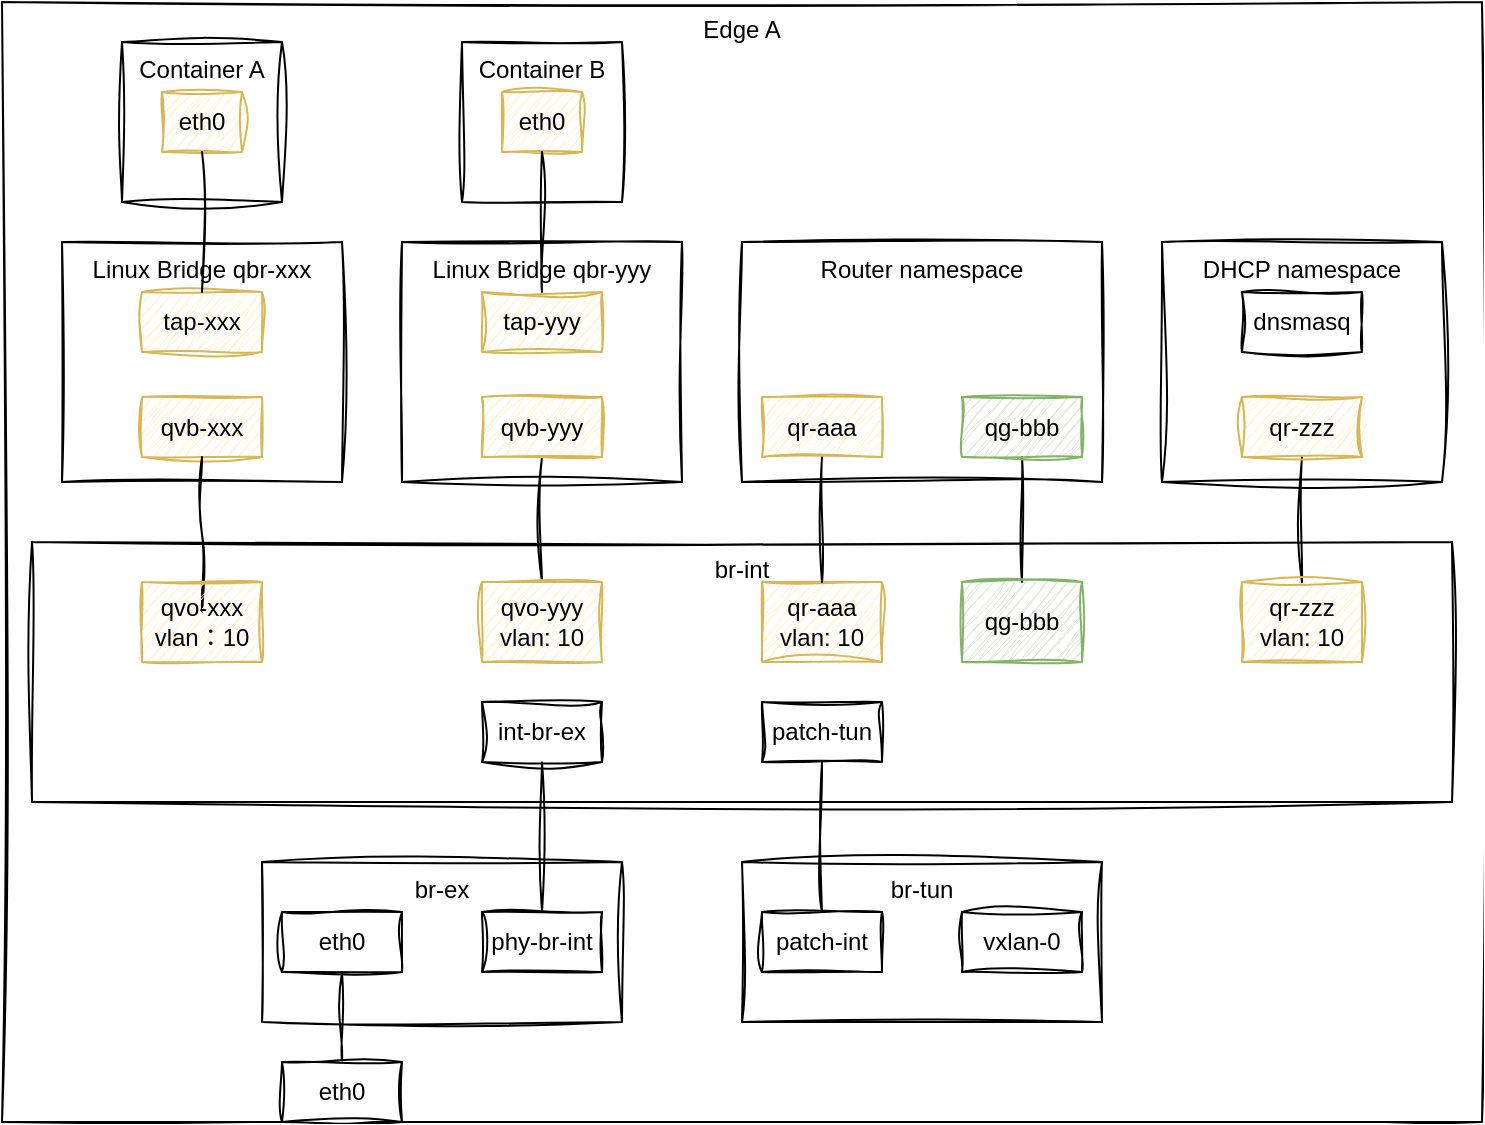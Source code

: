 <mxfile version="26.0.16" pages="5">
  <diagram name="单节点同一子网" id="o2GirT-IdrzoyhzsRZN8">
    <mxGraphModel dx="989" dy="541" grid="1" gridSize="10" guides="1" tooltips="1" connect="1" arrows="1" fold="1" page="1" pageScale="1" pageWidth="827" pageHeight="1169" math="0" shadow="0">
      <root>
        <mxCell id="0" />
        <mxCell id="1" parent="0" />
        <mxCell id="E7XuRBrP9I16yyDcMiF2-3" value="Edge A" style="rounded=0;whiteSpace=wrap;html=1;verticalAlign=top;labelBackgroundColor=none;sketch=1;curveFitting=1;jiggle=2;fillColor=none;" parent="1" vertex="1">
          <mxGeometry x="20" y="80" width="740" height="560" as="geometry" />
        </mxCell>
        <mxCell id="KOOwxzatVmSpQnOnulVU-6" value="Container A" style="whiteSpace=wrap;html=1;aspect=fixed;verticalAlign=top;align=center;fontFamily=Helvetica;fontSize=12;labelBackgroundColor=none;sketch=1;curveFitting=1;jiggle=2;rounded=0;fillColor=none;" parent="1" vertex="1">
          <mxGeometry x="80" y="100" width="80" height="80" as="geometry" />
        </mxCell>
        <mxCell id="KOOwxzatVmSpQnOnulVU-11" value="eth0" style="rounded=0;whiteSpace=wrap;html=1;labelBackgroundColor=none;sketch=1;curveFitting=1;jiggle=2;fillColor=#fff2cc;strokeColor=#d6b656;" parent="1" vertex="1">
          <mxGeometry x="100" y="125" width="40" height="30" as="geometry" />
        </mxCell>
        <mxCell id="KOOwxzatVmSpQnOnulVU-14" value="Linux Bridge qbr-xxx" style="rounded=0;whiteSpace=wrap;html=1;verticalAlign=top;labelBackgroundColor=none;sketch=1;curveFitting=1;jiggle=2;fillColor=none;" parent="1" vertex="1">
          <mxGeometry x="50" y="200" width="140" height="120" as="geometry" />
        </mxCell>
        <mxCell id="KOOwxzatVmSpQnOnulVU-12" value="tap-xxx" style="rounded=0;whiteSpace=wrap;html=1;labelBackgroundColor=none;sketch=1;curveFitting=1;jiggle=2;fillColor=#fff2cc;strokeColor=#d6b656;" parent="1" vertex="1">
          <mxGeometry x="90" y="225" width="60" height="30" as="geometry" />
        </mxCell>
        <mxCell id="KOOwxzatVmSpQnOnulVU-15" value="qvb-xxx" style="rounded=0;whiteSpace=wrap;html=1;labelBackgroundColor=none;sketch=1;curveFitting=1;jiggle=2;fillColor=#fff2cc;strokeColor=#d6b656;" parent="1" vertex="1">
          <mxGeometry x="90" y="277.5" width="60" height="30" as="geometry" />
        </mxCell>
        <mxCell id="KOOwxzatVmSpQnOnulVU-17" value="br-int" style="rounded=0;whiteSpace=wrap;html=1;verticalAlign=top;labelBackgroundColor=none;sketch=1;curveFitting=1;jiggle=2;fillColor=none;" parent="1" vertex="1">
          <mxGeometry x="35" y="350" width="710" height="130" as="geometry" />
        </mxCell>
        <mxCell id="KOOwxzatVmSpQnOnulVU-19" value="DHCP namespace" style="rounded=0;whiteSpace=wrap;html=1;verticalAlign=top;labelBackgroundColor=none;sketch=1;curveFitting=1;jiggle=2;fillColor=none;" parent="1" vertex="1">
          <mxGeometry x="600" y="200" width="140" height="120" as="geometry" />
        </mxCell>
        <mxCell id="E7XuRBrP9I16yyDcMiF2-2" style="edgeStyle=orthogonalEdgeStyle;rounded=0;orthogonalLoop=1;jettySize=auto;html=1;endArrow=none;startFill=0;labelBackgroundColor=none;fontColor=default;sketch=1;curveFitting=1;jiggle=2;" parent="1" source="KOOwxzatVmSpQnOnulVU-21" target="KOOwxzatVmSpQnOnulVU-25" edge="1">
          <mxGeometry relative="1" as="geometry" />
        </mxCell>
        <mxCell id="KOOwxzatVmSpQnOnulVU-21" value="qr-zzz" style="rounded=0;whiteSpace=wrap;html=1;labelBackgroundColor=none;sketch=1;curveFitting=1;jiggle=2;fillColor=#fff2cc;strokeColor=#d6b656;" parent="1" vertex="1">
          <mxGeometry x="640" y="277.5" width="60" height="30" as="geometry" />
        </mxCell>
        <mxCell id="KOOwxzatVmSpQnOnulVU-23" value="qr-aaa&lt;div&gt;vlan: 10&lt;/div&gt;" style="rounded=0;whiteSpace=wrap;html=1;labelBackgroundColor=none;sketch=1;curveFitting=1;jiggle=2;fillColor=#fff2cc;strokeColor=#d6b656;" parent="1" vertex="1">
          <mxGeometry x="400" y="370" width="60" height="40" as="geometry" />
        </mxCell>
        <mxCell id="KOOwxzatVmSpQnOnulVU-25" value="qr-zzz&lt;br&gt;vlan: 10" style="rounded=0;whiteSpace=wrap;html=1;labelBackgroundColor=none;sketch=1;curveFitting=1;jiggle=2;fillColor=#fff2cc;strokeColor=#d6b656;" parent="1" vertex="1">
          <mxGeometry x="640" y="370" width="60" height="40" as="geometry" />
        </mxCell>
        <mxCell id="KOOwxzatVmSpQnOnulVU-26" value="dnsmasq" style="rounded=0;whiteSpace=wrap;html=1;labelBackgroundColor=none;sketch=1;curveFitting=1;jiggle=2;" parent="1" vertex="1">
          <mxGeometry x="640" y="225" width="60" height="30" as="geometry" />
        </mxCell>
        <mxCell id="KOOwxzatVmSpQnOnulVU-27" value="Router namespace" style="rounded=0;whiteSpace=wrap;html=1;verticalAlign=top;labelBackgroundColor=none;sketch=1;curveFitting=1;jiggle=2;fillColor=none;" parent="1" vertex="1">
          <mxGeometry x="390" y="200" width="180" height="120" as="geometry" />
        </mxCell>
        <mxCell id="e4THsjY1m9CHqS4a6q61-25" style="edgeStyle=orthogonalEdgeStyle;rounded=0;orthogonalLoop=1;jettySize=auto;html=1;endArrow=none;startFill=0;labelBackgroundColor=none;fontColor=default;sketch=1;curveFitting=1;jiggle=2;" parent="1" source="KOOwxzatVmSpQnOnulVU-28" target="KOOwxzatVmSpQnOnulVU-23" edge="1">
          <mxGeometry relative="1" as="geometry" />
        </mxCell>
        <mxCell id="KOOwxzatVmSpQnOnulVU-28" value="qr-aaa" style="rounded=0;whiteSpace=wrap;html=1;labelBackgroundColor=none;sketch=1;curveFitting=1;jiggle=2;fillColor=#fff2cc;strokeColor=#d6b656;" parent="1" vertex="1">
          <mxGeometry x="400" y="277.5" width="60" height="30" as="geometry" />
        </mxCell>
        <mxCell id="KOOwxzatVmSpQnOnulVU-50" style="edgeStyle=orthogonalEdgeStyle;rounded=0;orthogonalLoop=1;jettySize=auto;html=1;entryX=0.5;entryY=0;entryDx=0;entryDy=0;endArrow=none;startFill=0;labelBackgroundColor=none;fontColor=default;sketch=1;curveFitting=1;jiggle=2;" parent="1" source="KOOwxzatVmSpQnOnulVU-30" target="KOOwxzatVmSpQnOnulVU-49" edge="1">
          <mxGeometry relative="1" as="geometry" />
        </mxCell>
        <mxCell id="KOOwxzatVmSpQnOnulVU-31" value="br-tun&lt;div&gt;&lt;br&gt;&lt;/div&gt;" style="rounded=0;whiteSpace=wrap;html=1;verticalAlign=top;labelBackgroundColor=none;sketch=1;curveFitting=1;jiggle=2;fillColor=none;" parent="1" vertex="1">
          <mxGeometry x="390" y="510" width="180" height="80" as="geometry" />
        </mxCell>
        <mxCell id="KOOwxzatVmSpQnOnulVU-32" value="br-ex&lt;div&gt;&lt;br&gt;&lt;/div&gt;" style="rounded=0;whiteSpace=wrap;html=1;verticalAlign=top;labelBackgroundColor=none;sketch=1;curveFitting=1;jiggle=2;fillColor=none;" parent="1" vertex="1">
          <mxGeometry x="150" y="510" width="180" height="80" as="geometry" />
        </mxCell>
        <mxCell id="KOOwxzatVmSpQnOnulVU-33" value="eth0" style="rounded=0;whiteSpace=wrap;html=1;labelBackgroundColor=none;sketch=1;curveFitting=1;jiggle=2;" parent="1" vertex="1">
          <mxGeometry x="160" y="535" width="60" height="30" as="geometry" />
        </mxCell>
        <mxCell id="KOOwxzatVmSpQnOnulVU-36" value="patch-int" style="rounded=0;whiteSpace=wrap;html=1;labelBackgroundColor=none;sketch=1;curveFitting=1;jiggle=2;" parent="1" vertex="1">
          <mxGeometry x="400" y="535" width="60" height="30" as="geometry" />
        </mxCell>
        <mxCell id="KOOwxzatVmSpQnOnulVU-39" value="phy-br-int" style="rounded=0;whiteSpace=wrap;html=1;labelBackgroundColor=none;sketch=1;curveFitting=1;jiggle=2;" parent="1" vertex="1">
          <mxGeometry x="260" y="535" width="60" height="30" as="geometry" />
        </mxCell>
        <mxCell id="KOOwxzatVmSpQnOnulVU-43" style="rounded=0;orthogonalLoop=1;jettySize=auto;html=1;endArrow=none;endFill=1;startFill=0;edgeStyle=orthogonalEdgeStyle;labelBackgroundColor=none;fontColor=default;sketch=1;curveFitting=1;jiggle=2;" parent="1" source="KOOwxzatVmSpQnOnulVU-11" target="KOOwxzatVmSpQnOnulVU-12" edge="1">
          <mxGeometry relative="1" as="geometry" />
        </mxCell>
        <mxCell id="KOOwxzatVmSpQnOnulVU-47" style="edgeStyle=orthogonalEdgeStyle;rounded=0;orthogonalLoop=1;jettySize=auto;html=1;entryX=0.5;entryY=0;entryDx=0;entryDy=0;endArrow=none;startFill=0;labelBackgroundColor=none;fontColor=default;sketch=1;curveFitting=1;jiggle=2;" parent="1" source="KOOwxzatVmSpQnOnulVU-15" edge="1">
          <mxGeometry relative="1" as="geometry">
            <mxPoint x="120" y="385" as="targetPoint" />
          </mxGeometry>
        </mxCell>
        <mxCell id="KOOwxzatVmSpQnOnulVU-49" value="qg-bbb" style="rounded=0;whiteSpace=wrap;html=1;labelBackgroundColor=none;sketch=1;curveFitting=1;jiggle=2;fillColor=#d5e8d4;strokeColor=#82b366;" parent="1" vertex="1">
          <mxGeometry x="500" y="370" width="60" height="40" as="geometry" />
        </mxCell>
        <mxCell id="KOOwxzatVmSpQnOnulVU-54" style="edgeStyle=orthogonalEdgeStyle;rounded=0;orthogonalLoop=1;jettySize=auto;html=1;endArrow=none;startFill=0;labelBackgroundColor=none;fontColor=default;sketch=1;curveFitting=1;jiggle=2;" parent="1" source="KOOwxzatVmSpQnOnulVU-53" target="KOOwxzatVmSpQnOnulVU-33" edge="1">
          <mxGeometry relative="1" as="geometry" />
        </mxCell>
        <mxCell id="KOOwxzatVmSpQnOnulVU-53" value="eth0" style="rounded=0;whiteSpace=wrap;html=1;labelBackgroundColor=none;sketch=1;curveFitting=1;jiggle=2;" parent="1" vertex="1">
          <mxGeometry x="160" y="610" width="60" height="30" as="geometry" />
        </mxCell>
        <mxCell id="KOOwxzatVmSpQnOnulVU-89" value="vxlan-0" style="rounded=0;whiteSpace=wrap;html=1;labelBackgroundColor=none;sketch=1;curveFitting=1;jiggle=2;" parent="1" vertex="1">
          <mxGeometry x="500" y="535" width="60" height="30" as="geometry" />
        </mxCell>
        <mxCell id="e4THsjY1m9CHqS4a6q61-11" value="Container B" style="whiteSpace=wrap;html=1;aspect=fixed;verticalAlign=top;align=center;fontFamily=Helvetica;fontSize=12;labelBackgroundColor=none;sketch=1;curveFitting=1;jiggle=2;rounded=0;fillColor=none;" parent="1" vertex="1">
          <mxGeometry x="250" y="100" width="80" height="80" as="geometry" />
        </mxCell>
        <mxCell id="e4THsjY1m9CHqS4a6q61-12" value="eth0" style="rounded=0;whiteSpace=wrap;html=1;labelBackgroundColor=none;sketch=1;curveFitting=1;jiggle=2;fillColor=#fff2cc;strokeColor=#d6b656;" parent="1" vertex="1">
          <mxGeometry x="270" y="125" width="40" height="30" as="geometry" />
        </mxCell>
        <mxCell id="e4THsjY1m9CHqS4a6q61-13" value="Linux Bridge qbr-yyy" style="rounded=0;whiteSpace=wrap;html=1;verticalAlign=top;labelBackgroundColor=none;sketch=1;curveFitting=1;jiggle=2;fillColor=none;" parent="1" vertex="1">
          <mxGeometry x="220" y="200" width="140" height="120" as="geometry" />
        </mxCell>
        <mxCell id="e4THsjY1m9CHqS4a6q61-14" value="tap-yyy" style="rounded=0;whiteSpace=wrap;html=1;labelBackgroundColor=none;sketch=1;curveFitting=1;jiggle=2;fillColor=#fff2cc;strokeColor=#d6b656;" parent="1" vertex="1">
          <mxGeometry x="260" y="225" width="60" height="30" as="geometry" />
        </mxCell>
        <mxCell id="e4THsjY1m9CHqS4a6q61-26" style="edgeStyle=orthogonalEdgeStyle;rounded=0;orthogonalLoop=1;jettySize=auto;html=1;endArrow=none;startFill=0;labelBackgroundColor=none;fontColor=default;sketch=1;curveFitting=1;jiggle=2;" parent="1" source="e4THsjY1m9CHqS4a6q61-15" target="e4THsjY1m9CHqS4a6q61-18" edge="1">
          <mxGeometry relative="1" as="geometry" />
        </mxCell>
        <mxCell id="e4THsjY1m9CHqS4a6q61-15" value="qvb-yyy" style="rounded=0;whiteSpace=wrap;html=1;labelBackgroundColor=none;sketch=1;curveFitting=1;jiggle=2;fillColor=#fff2cc;strokeColor=#d6b656;" parent="1" vertex="1">
          <mxGeometry x="260" y="277.5" width="60" height="30" as="geometry" />
        </mxCell>
        <mxCell id="e4THsjY1m9CHqS4a6q61-16" style="rounded=0;orthogonalLoop=1;jettySize=auto;html=1;endArrow=none;endFill=1;startFill=0;edgeStyle=orthogonalEdgeStyle;labelBackgroundColor=none;fontColor=default;sketch=1;curveFitting=1;jiggle=2;" parent="1" source="e4THsjY1m9CHqS4a6q61-12" target="e4THsjY1m9CHqS4a6q61-14" edge="1">
          <mxGeometry relative="1" as="geometry" />
        </mxCell>
        <mxCell id="e4THsjY1m9CHqS4a6q61-17" value="qvo-xxx&lt;br&gt;vlan：10" style="rounded=0;whiteSpace=wrap;html=1;labelBackgroundColor=none;sketch=1;curveFitting=1;jiggle=2;fillColor=#fff2cc;strokeColor=#d6b656;" parent="1" vertex="1">
          <mxGeometry x="90" y="370" width="60" height="40" as="geometry" />
        </mxCell>
        <mxCell id="e4THsjY1m9CHqS4a6q61-18" value="qvo-yyy&lt;br&gt;vlan: 10" style="rounded=0;whiteSpace=wrap;html=1;labelBackgroundColor=none;sketch=1;curveFitting=1;jiggle=2;fillColor=#fff2cc;strokeColor=#d6b656;" parent="1" vertex="1">
          <mxGeometry x="260" y="370" width="60" height="40" as="geometry" />
        </mxCell>
        <mxCell id="e4THsjY1m9CHqS4a6q61-27" style="edgeStyle=orthogonalEdgeStyle;rounded=0;orthogonalLoop=1;jettySize=auto;html=1;entryX=0.5;entryY=0;entryDx=0;entryDy=0;endArrow=none;startFill=0;labelBackgroundColor=none;fontColor=default;sketch=1;curveFitting=1;jiggle=2;" parent="1" source="e4THsjY1m9CHqS4a6q61-19" target="KOOwxzatVmSpQnOnulVU-39" edge="1">
          <mxGeometry relative="1" as="geometry" />
        </mxCell>
        <mxCell id="e4THsjY1m9CHqS4a6q61-19" value="int-br-ex" style="rounded=0;whiteSpace=wrap;html=1;labelBackgroundColor=none;sketch=1;curveFitting=1;jiggle=2;fillStyle=auto;gradientColor=none;" parent="1" vertex="1">
          <mxGeometry x="260" y="430" width="60" height="30" as="geometry" />
        </mxCell>
        <mxCell id="e4THsjY1m9CHqS4a6q61-28" style="edgeStyle=orthogonalEdgeStyle;rounded=0;orthogonalLoop=1;jettySize=auto;html=1;entryX=0.5;entryY=0;entryDx=0;entryDy=0;endArrow=none;startFill=0;labelBackgroundColor=none;fontColor=default;sketch=1;curveFitting=1;jiggle=2;" parent="1" source="e4THsjY1m9CHqS4a6q61-20" target="KOOwxzatVmSpQnOnulVU-36" edge="1">
          <mxGeometry relative="1" as="geometry" />
        </mxCell>
        <mxCell id="e4THsjY1m9CHqS4a6q61-20" value="patch-tun" style="rounded=0;whiteSpace=wrap;html=1;labelBackgroundColor=none;sketch=1;curveFitting=1;jiggle=2;" parent="1" vertex="1">
          <mxGeometry x="400" y="430" width="60" height="30" as="geometry" />
        </mxCell>
        <mxCell id="KOOwxzatVmSpQnOnulVU-30" value="qg-bbb" style="rounded=0;whiteSpace=wrap;html=1;labelBackgroundColor=none;sketch=1;curveFitting=1;jiggle=2;fillColor=#d5e8d4;strokeColor=#82b366;" parent="1" vertex="1">
          <mxGeometry x="500" y="277.5" width="60" height="30" as="geometry" />
        </mxCell>
      </root>
    </mxGraphModel>
  </diagram>
  <diagram name="单节点跨子网" id="ytccjeX7dCD-e_lx9v2M">
    <mxGraphModel dx="1434" dy="785" grid="1" gridSize="10" guides="1" tooltips="1" connect="1" arrows="1" fold="1" page="1" pageScale="1" pageWidth="827" pageHeight="1169" math="0" shadow="0">
      <root>
        <mxCell id="5wb59v2hoad51VSKKixd-0" />
        <mxCell id="5wb59v2hoad51VSKKixd-1" parent="5wb59v2hoad51VSKKixd-0" />
        <mxCell id="pOMdrrg6tlNgUdFkCGR8-0" value="Edge A" style="rounded=0;whiteSpace=wrap;html=1;verticalAlign=top;labelBackgroundColor=none;sketch=1;curveFitting=1;jiggle=2;fillColor=none;" parent="5wb59v2hoad51VSKKixd-1" vertex="1">
          <mxGeometry y="80" width="890" height="560" as="geometry" />
        </mxCell>
        <mxCell id="pOMdrrg6tlNgUdFkCGR8-1" value="Container A" style="whiteSpace=wrap;html=1;aspect=fixed;verticalAlign=top;align=center;fontFamily=Helvetica;fontSize=12;labelBackgroundColor=none;sketch=1;curveFitting=1;jiggle=2;rounded=0;fillColor=none;" parent="5wb59v2hoad51VSKKixd-1" vertex="1">
          <mxGeometry x="60" y="100" width="80" height="80" as="geometry" />
        </mxCell>
        <mxCell id="pOMdrrg6tlNgUdFkCGR8-2" value="eth0" style="rounded=0;whiteSpace=wrap;html=1;labelBackgroundColor=none;sketch=1;curveFitting=1;jiggle=2;fillColor=#fff2cc;strokeColor=#d6b656;" parent="5wb59v2hoad51VSKKixd-1" vertex="1">
          <mxGeometry x="80" y="125" width="40" height="30" as="geometry" />
        </mxCell>
        <mxCell id="pOMdrrg6tlNgUdFkCGR8-3" value="Linux Bridge qbr-xxx" style="rounded=0;whiteSpace=wrap;html=1;verticalAlign=top;labelBackgroundColor=none;sketch=1;curveFitting=1;jiggle=2;fillColor=none;" parent="5wb59v2hoad51VSKKixd-1" vertex="1">
          <mxGeometry x="30" y="200" width="140" height="120" as="geometry" />
        </mxCell>
        <mxCell id="pOMdrrg6tlNgUdFkCGR8-4" value="tap-xxx" style="rounded=0;whiteSpace=wrap;html=1;labelBackgroundColor=none;sketch=1;curveFitting=1;jiggle=2;fillColor=#fff2cc;strokeColor=#d6b656;" parent="5wb59v2hoad51VSKKixd-1" vertex="1">
          <mxGeometry x="70" y="225" width="60" height="30" as="geometry" />
        </mxCell>
        <mxCell id="pOMdrrg6tlNgUdFkCGR8-5" value="qvb-xxx" style="rounded=0;whiteSpace=wrap;html=1;labelBackgroundColor=none;sketch=1;curveFitting=1;jiggle=2;fillColor=#fff2cc;strokeColor=#d6b656;" parent="5wb59v2hoad51VSKKixd-1" vertex="1">
          <mxGeometry x="70" y="277.5" width="60" height="30" as="geometry" />
        </mxCell>
        <mxCell id="pOMdrrg6tlNgUdFkCGR8-6" value="br-int" style="rounded=0;whiteSpace=wrap;html=1;verticalAlign=top;labelBackgroundColor=none;sketch=1;curveFitting=1;jiggle=2;fillColor=none;" parent="5wb59v2hoad51VSKKixd-1" vertex="1">
          <mxGeometry x="15" y="350" width="855" height="130" as="geometry" />
        </mxCell>
        <mxCell id="pOMdrrg6tlNgUdFkCGR8-7" value="DHCP namespace" style="rounded=0;whiteSpace=wrap;html=1;verticalAlign=top;labelBackgroundColor=none;sketch=1;curveFitting=1;jiggle=2;fillColor=none;" parent="5wb59v2hoad51VSKKixd-1" vertex="1">
          <mxGeometry x="680" y="200" width="180" height="120" as="geometry" />
        </mxCell>
        <mxCell id="pOMdrrg6tlNgUdFkCGR8-8" style="edgeStyle=orthogonalEdgeStyle;rounded=0;orthogonalLoop=1;jettySize=auto;html=1;endArrow=none;startFill=0;labelBackgroundColor=none;fontColor=default;sketch=1;curveFitting=1;jiggle=2;" parent="5wb59v2hoad51VSKKixd-1" source="pOMdrrg6tlNgUdFkCGR8-9" target="pOMdrrg6tlNgUdFkCGR8-11" edge="1">
          <mxGeometry relative="1" as="geometry" />
        </mxCell>
        <mxCell id="pOMdrrg6tlNgUdFkCGR8-9" value="qr-mmm" style="rounded=0;whiteSpace=wrap;html=1;labelBackgroundColor=none;sketch=1;curveFitting=1;jiggle=2;fillColor=#fff2cc;strokeColor=#d6b656;" parent="5wb59v2hoad51VSKKixd-1" vertex="1">
          <mxGeometry x="690" y="277.5" width="60" height="30" as="geometry" />
        </mxCell>
        <mxCell id="pOMdrrg6tlNgUdFkCGR8-10" value="qr-aaa&lt;div&gt;vlan: 10&lt;/div&gt;" style="rounded=0;whiteSpace=wrap;html=1;labelBackgroundColor=none;sketch=1;curveFitting=1;jiggle=2;fillColor=#fff2cc;strokeColor=#d6b656;" parent="5wb59v2hoad51VSKKixd-1" vertex="1">
          <mxGeometry x="380" y="370" width="60" height="40" as="geometry" />
        </mxCell>
        <mxCell id="pOMdrrg6tlNgUdFkCGR8-11" value="qr-mmm&lt;br&gt;vlan: 10" style="rounded=0;whiteSpace=wrap;html=1;labelBackgroundColor=none;sketch=1;curveFitting=1;jiggle=2;fillColor=#fff2cc;strokeColor=#d6b656;" parent="5wb59v2hoad51VSKKixd-1" vertex="1">
          <mxGeometry x="690" y="370" width="60" height="40" as="geometry" />
        </mxCell>
        <mxCell id="pOMdrrg6tlNgUdFkCGR8-12" value="dnsmasq" style="rounded=0;whiteSpace=wrap;html=1;labelBackgroundColor=none;sketch=1;curveFitting=1;jiggle=2;" parent="5wb59v2hoad51VSKKixd-1" vertex="1">
          <mxGeometry x="690" y="225" width="60" height="30" as="geometry" />
        </mxCell>
        <mxCell id="pOMdrrg6tlNgUdFkCGR8-13" value="Router namespace" style="rounded=0;whiteSpace=wrap;html=1;verticalAlign=top;labelBackgroundColor=none;sketch=1;curveFitting=1;jiggle=2;fillColor=none;" parent="5wb59v2hoad51VSKKixd-1" vertex="1">
          <mxGeometry x="370" y="200" width="280" height="120" as="geometry" />
        </mxCell>
        <mxCell id="pOMdrrg6tlNgUdFkCGR8-14" style="edgeStyle=orthogonalEdgeStyle;rounded=0;orthogonalLoop=1;jettySize=auto;html=1;endArrow=none;startFill=0;labelBackgroundColor=none;fontColor=default;sketch=1;curveFitting=1;jiggle=2;" parent="5wb59v2hoad51VSKKixd-1" source="pOMdrrg6tlNgUdFkCGR8-15" target="pOMdrrg6tlNgUdFkCGR8-10" edge="1">
          <mxGeometry relative="1" as="geometry" />
        </mxCell>
        <mxCell id="pOMdrrg6tlNgUdFkCGR8-15" value="qr-aaa" style="rounded=0;whiteSpace=wrap;html=1;labelBackgroundColor=none;sketch=1;curveFitting=1;jiggle=2;fillColor=#fff2cc;strokeColor=#d6b656;" parent="5wb59v2hoad51VSKKixd-1" vertex="1">
          <mxGeometry x="380" y="277.5" width="60" height="30" as="geometry" />
        </mxCell>
        <mxCell id="pOMdrrg6tlNgUdFkCGR8-16" style="edgeStyle=orthogonalEdgeStyle;rounded=0;orthogonalLoop=1;jettySize=auto;html=1;entryX=0.5;entryY=0;entryDx=0;entryDy=0;endArrow=none;startFill=0;labelBackgroundColor=none;fontColor=default;sketch=1;curveFitting=1;jiggle=2;" parent="5wb59v2hoad51VSKKixd-1" source="pOMdrrg6tlNgUdFkCGR8-41" target="pOMdrrg6tlNgUdFkCGR8-24" edge="1">
          <mxGeometry relative="1" as="geometry" />
        </mxCell>
        <mxCell id="pOMdrrg6tlNgUdFkCGR8-17" value="br-tun&lt;div&gt;&lt;br&gt;&lt;/div&gt;" style="rounded=0;whiteSpace=wrap;html=1;verticalAlign=top;labelBackgroundColor=none;sketch=1;curveFitting=1;jiggle=2;fillColor=none;" parent="5wb59v2hoad51VSKKixd-1" vertex="1">
          <mxGeometry x="370" y="510" width="180" height="80" as="geometry" />
        </mxCell>
        <mxCell id="pOMdrrg6tlNgUdFkCGR8-18" value="br-ex&lt;div&gt;&lt;br&gt;&lt;/div&gt;" style="rounded=0;whiteSpace=wrap;html=1;verticalAlign=top;labelBackgroundColor=none;sketch=1;curveFitting=1;jiggle=2;fillColor=none;" parent="5wb59v2hoad51VSKKixd-1" vertex="1">
          <mxGeometry x="130" y="510" width="180" height="80" as="geometry" />
        </mxCell>
        <mxCell id="pOMdrrg6tlNgUdFkCGR8-19" value="eth0" style="rounded=0;whiteSpace=wrap;html=1;labelBackgroundColor=none;sketch=1;curveFitting=1;jiggle=2;" parent="5wb59v2hoad51VSKKixd-1" vertex="1">
          <mxGeometry x="140" y="535" width="60" height="30" as="geometry" />
        </mxCell>
        <mxCell id="pOMdrrg6tlNgUdFkCGR8-20" value="patch-int" style="rounded=0;whiteSpace=wrap;html=1;labelBackgroundColor=none;sketch=1;curveFitting=1;jiggle=2;" parent="5wb59v2hoad51VSKKixd-1" vertex="1">
          <mxGeometry x="380" y="535" width="60" height="30" as="geometry" />
        </mxCell>
        <mxCell id="pOMdrrg6tlNgUdFkCGR8-21" value="phy-br-int" style="rounded=0;whiteSpace=wrap;html=1;labelBackgroundColor=none;sketch=1;curveFitting=1;jiggle=2;" parent="5wb59v2hoad51VSKKixd-1" vertex="1">
          <mxGeometry x="240" y="535" width="60" height="30" as="geometry" />
        </mxCell>
        <mxCell id="pOMdrrg6tlNgUdFkCGR8-22" style="rounded=0;orthogonalLoop=1;jettySize=auto;html=1;endArrow=none;endFill=1;startFill=0;edgeStyle=orthogonalEdgeStyle;labelBackgroundColor=none;fontColor=default;sketch=1;curveFitting=1;jiggle=2;" parent="5wb59v2hoad51VSKKixd-1" source="pOMdrrg6tlNgUdFkCGR8-2" target="pOMdrrg6tlNgUdFkCGR8-4" edge="1">
          <mxGeometry relative="1" as="geometry" />
        </mxCell>
        <mxCell id="pOMdrrg6tlNgUdFkCGR8-23" style="edgeStyle=orthogonalEdgeStyle;rounded=0;orthogonalLoop=1;jettySize=auto;html=1;entryX=0.5;entryY=0;entryDx=0;entryDy=0;endArrow=none;startFill=0;labelBackgroundColor=none;fontColor=default;sketch=1;curveFitting=1;jiggle=2;" parent="5wb59v2hoad51VSKKixd-1" source="pOMdrrg6tlNgUdFkCGR8-5" edge="1">
          <mxGeometry relative="1" as="geometry">
            <mxPoint x="100" y="385" as="targetPoint" />
          </mxGeometry>
        </mxCell>
        <mxCell id="pOMdrrg6tlNgUdFkCGR8-24" value="qr-bbb&lt;div&gt;vlan: 20&lt;/div&gt;" style="rounded=0;whiteSpace=wrap;html=1;labelBackgroundColor=none;sketch=1;curveFitting=1;jiggle=2;fillColor=#dae8fc;strokeColor=#6c8ebf;" parent="5wb59v2hoad51VSKKixd-1" vertex="1">
          <mxGeometry x="480" y="370" width="60" height="40" as="geometry" />
        </mxCell>
        <mxCell id="pOMdrrg6tlNgUdFkCGR8-25" style="edgeStyle=orthogonalEdgeStyle;rounded=0;orthogonalLoop=1;jettySize=auto;html=1;endArrow=none;startFill=0;labelBackgroundColor=none;fontColor=default;sketch=1;curveFitting=1;jiggle=2;" parent="5wb59v2hoad51VSKKixd-1" source="pOMdrrg6tlNgUdFkCGR8-26" target="pOMdrrg6tlNgUdFkCGR8-19" edge="1">
          <mxGeometry relative="1" as="geometry" />
        </mxCell>
        <mxCell id="pOMdrrg6tlNgUdFkCGR8-26" value="eth0" style="rounded=0;whiteSpace=wrap;html=1;labelBackgroundColor=none;sketch=1;curveFitting=1;jiggle=2;fillColor=none;" parent="5wb59v2hoad51VSKKixd-1" vertex="1">
          <mxGeometry x="140" y="610" width="60" height="30" as="geometry" />
        </mxCell>
        <mxCell id="pOMdrrg6tlNgUdFkCGR8-27" value="vxlan-0" style="rounded=0;whiteSpace=wrap;html=1;labelBackgroundColor=none;sketch=1;curveFitting=1;jiggle=2;" parent="5wb59v2hoad51VSKKixd-1" vertex="1">
          <mxGeometry x="480" y="535" width="60" height="30" as="geometry" />
        </mxCell>
        <mxCell id="pOMdrrg6tlNgUdFkCGR8-28" value="Container B" style="whiteSpace=wrap;html=1;aspect=fixed;verticalAlign=top;align=center;fontFamily=Helvetica;fontSize=12;labelBackgroundColor=none;sketch=1;curveFitting=1;jiggle=2;rounded=0;fillColor=none;" parent="5wb59v2hoad51VSKKixd-1" vertex="1">
          <mxGeometry x="230" y="100" width="80" height="80" as="geometry" />
        </mxCell>
        <mxCell id="pOMdrrg6tlNgUdFkCGR8-29" value="eth0" style="rounded=0;whiteSpace=wrap;html=1;labelBackgroundColor=none;sketch=1;curveFitting=1;jiggle=2;fillColor=#dae8fc;strokeColor=#6c8ebf;" parent="5wb59v2hoad51VSKKixd-1" vertex="1">
          <mxGeometry x="250" y="125" width="40" height="30" as="geometry" />
        </mxCell>
        <mxCell id="pOMdrrg6tlNgUdFkCGR8-30" value="Linux Bridge qbr-yyy" style="rounded=0;whiteSpace=wrap;html=1;verticalAlign=top;labelBackgroundColor=none;sketch=1;curveFitting=1;jiggle=2;fillColor=none;" parent="5wb59v2hoad51VSKKixd-1" vertex="1">
          <mxGeometry x="200" y="200" width="140" height="120" as="geometry" />
        </mxCell>
        <mxCell id="pOMdrrg6tlNgUdFkCGR8-31" value="tap-yyy" style="rounded=0;whiteSpace=wrap;html=1;labelBackgroundColor=none;sketch=1;curveFitting=1;jiggle=2;fillColor=#dae8fc;strokeColor=#6c8ebf;" parent="5wb59v2hoad51VSKKixd-1" vertex="1">
          <mxGeometry x="240" y="225" width="60" height="30" as="geometry" />
        </mxCell>
        <mxCell id="pOMdrrg6tlNgUdFkCGR8-32" style="edgeStyle=orthogonalEdgeStyle;rounded=0;orthogonalLoop=1;jettySize=auto;html=1;endArrow=none;startFill=0;labelBackgroundColor=none;fontColor=default;sketch=1;curveFitting=1;jiggle=2;" parent="5wb59v2hoad51VSKKixd-1" source="pOMdrrg6tlNgUdFkCGR8-33" target="pOMdrrg6tlNgUdFkCGR8-36" edge="1">
          <mxGeometry relative="1" as="geometry" />
        </mxCell>
        <mxCell id="pOMdrrg6tlNgUdFkCGR8-33" value="qvb-yyy" style="rounded=0;whiteSpace=wrap;html=1;labelBackgroundColor=none;sketch=1;curveFitting=1;jiggle=2;fillColor=#dae8fc;strokeColor=#6c8ebf;" parent="5wb59v2hoad51VSKKixd-1" vertex="1">
          <mxGeometry x="240" y="277.5" width="60" height="30" as="geometry" />
        </mxCell>
        <mxCell id="pOMdrrg6tlNgUdFkCGR8-34" style="rounded=0;orthogonalLoop=1;jettySize=auto;html=1;endArrow=none;endFill=1;startFill=0;edgeStyle=orthogonalEdgeStyle;labelBackgroundColor=none;fontColor=default;sketch=1;curveFitting=1;jiggle=2;" parent="5wb59v2hoad51VSKKixd-1" source="pOMdrrg6tlNgUdFkCGR8-29" target="pOMdrrg6tlNgUdFkCGR8-31" edge="1">
          <mxGeometry relative="1" as="geometry" />
        </mxCell>
        <mxCell id="pOMdrrg6tlNgUdFkCGR8-35" value="qvo-xxx&lt;br&gt;vlan：10" style="rounded=0;whiteSpace=wrap;html=1;labelBackgroundColor=none;sketch=1;curveFitting=1;jiggle=2;fillColor=#fff2cc;strokeColor=#d6b656;" parent="5wb59v2hoad51VSKKixd-1" vertex="1">
          <mxGeometry x="70" y="370" width="60" height="40" as="geometry" />
        </mxCell>
        <mxCell id="pOMdrrg6tlNgUdFkCGR8-36" value="qvo-yyy&lt;br&gt;vlan: 20" style="rounded=0;whiteSpace=wrap;html=1;labelBackgroundColor=none;sketch=1;curveFitting=1;jiggle=2;fillColor=#dae8fc;strokeColor=#6c8ebf;" parent="5wb59v2hoad51VSKKixd-1" vertex="1">
          <mxGeometry x="240" y="370" width="60" height="40" as="geometry" />
        </mxCell>
        <mxCell id="pOMdrrg6tlNgUdFkCGR8-37" style="edgeStyle=orthogonalEdgeStyle;rounded=0;orthogonalLoop=1;jettySize=auto;html=1;entryX=0.5;entryY=0;entryDx=0;entryDy=0;endArrow=none;startFill=0;labelBackgroundColor=none;fontColor=default;sketch=1;curveFitting=1;jiggle=2;" parent="5wb59v2hoad51VSKKixd-1" source="pOMdrrg6tlNgUdFkCGR8-38" target="pOMdrrg6tlNgUdFkCGR8-21" edge="1">
          <mxGeometry relative="1" as="geometry" />
        </mxCell>
        <mxCell id="pOMdrrg6tlNgUdFkCGR8-38" value="int-br-ex" style="rounded=0;whiteSpace=wrap;html=1;labelBackgroundColor=none;sketch=1;curveFitting=1;jiggle=2;" parent="5wb59v2hoad51VSKKixd-1" vertex="1">
          <mxGeometry x="240" y="430" width="60" height="30" as="geometry" />
        </mxCell>
        <mxCell id="pOMdrrg6tlNgUdFkCGR8-39" style="edgeStyle=orthogonalEdgeStyle;rounded=0;orthogonalLoop=1;jettySize=auto;html=1;entryX=0.5;entryY=0;entryDx=0;entryDy=0;endArrow=none;startFill=0;labelBackgroundColor=none;fontColor=default;sketch=1;curveFitting=1;jiggle=2;" parent="5wb59v2hoad51VSKKixd-1" source="pOMdrrg6tlNgUdFkCGR8-40" target="pOMdrrg6tlNgUdFkCGR8-20" edge="1">
          <mxGeometry relative="1" as="geometry" />
        </mxCell>
        <mxCell id="pOMdrrg6tlNgUdFkCGR8-40" value="patch-tun" style="rounded=0;whiteSpace=wrap;html=1;labelBackgroundColor=none;sketch=1;curveFitting=1;jiggle=2;" parent="5wb59v2hoad51VSKKixd-1" vertex="1">
          <mxGeometry x="380" y="430" width="60" height="30" as="geometry" />
        </mxCell>
        <mxCell id="pOMdrrg6tlNgUdFkCGR8-41" value="qr-bbb" style="rounded=0;whiteSpace=wrap;html=1;labelBackgroundColor=none;sketch=1;curveFitting=1;jiggle=2;fillColor=#dae8fc;strokeColor=#6c8ebf;" parent="5wb59v2hoad51VSKKixd-1" vertex="1">
          <mxGeometry x="480" y="277.5" width="60" height="30" as="geometry" />
        </mxCell>
        <mxCell id="pOMdrrg6tlNgUdFkCGR8-44" style="edgeStyle=orthogonalEdgeStyle;rounded=0;orthogonalLoop=1;jettySize=auto;html=1;entryX=0.5;entryY=0;entryDx=0;entryDy=0;endArrow=none;startFill=0;labelBackgroundColor=none;fontColor=default;sketch=1;curveFitting=1;jiggle=2;" parent="5wb59v2hoad51VSKKixd-1" source="pOMdrrg6tlNgUdFkCGR8-42" target="pOMdrrg6tlNgUdFkCGR8-43" edge="1">
          <mxGeometry relative="1" as="geometry" />
        </mxCell>
        <mxCell id="pOMdrrg6tlNgUdFkCGR8-42" value="qg-ccc" style="rounded=0;whiteSpace=wrap;html=1;labelBackgroundColor=none;sketch=1;curveFitting=1;jiggle=2;fillColor=#d5e8d4;strokeColor=#82b366;" parent="5wb59v2hoad51VSKKixd-1" vertex="1">
          <mxGeometry x="580" y="277.5" width="60" height="30" as="geometry" />
        </mxCell>
        <mxCell id="pOMdrrg6tlNgUdFkCGR8-43" value="qg-ccc" style="rounded=0;whiteSpace=wrap;html=1;labelBackgroundColor=none;sketch=1;curveFitting=1;jiggle=2;fillColor=#d5e8d4;strokeColor=#82b366;" parent="5wb59v2hoad51VSKKixd-1" vertex="1">
          <mxGeometry x="580" y="370" width="60" height="40" as="geometry" />
        </mxCell>
        <mxCell id="Wq6nGG9hzPGJY9An5VRP-0" style="edgeStyle=orthogonalEdgeStyle;rounded=0;orthogonalLoop=1;jettySize=auto;html=1;endArrow=none;startFill=0;labelBackgroundColor=none;fontColor=default;sketch=1;curveFitting=1;jiggle=2;" parent="5wb59v2hoad51VSKKixd-1" source="pOMdrrg6tlNgUdFkCGR8-45" target="pOMdrrg6tlNgUdFkCGR8-47" edge="1">
          <mxGeometry relative="1" as="geometry" />
        </mxCell>
        <mxCell id="pOMdrrg6tlNgUdFkCGR8-45" value="qr-nnn" style="rounded=0;whiteSpace=wrap;html=1;labelBackgroundColor=none;sketch=1;curveFitting=1;jiggle=2;fillColor=#dae8fc;strokeColor=#6c8ebf;" parent="5wb59v2hoad51VSKKixd-1" vertex="1">
          <mxGeometry x="790" y="277.5" width="60" height="30" as="geometry" />
        </mxCell>
        <mxCell id="pOMdrrg6tlNgUdFkCGR8-47" value="qr-nnn&lt;div&gt;vlan: 20&lt;/div&gt;" style="rounded=0;whiteSpace=wrap;html=1;labelBackgroundColor=none;sketch=1;curveFitting=1;jiggle=2;fillColor=#dae8fc;strokeColor=#6c8ebf;" parent="5wb59v2hoad51VSKKixd-1" vertex="1">
          <mxGeometry x="790" y="370" width="60" height="40" as="geometry" />
        </mxCell>
        <mxCell id="pOMdrrg6tlNgUdFkCGR8-48" value="dnsmasq" style="rounded=0;whiteSpace=wrap;html=1;labelBackgroundColor=none;sketch=1;curveFitting=1;jiggle=2;" parent="5wb59v2hoad51VSKKixd-1" vertex="1">
          <mxGeometry x="790" y="225" width="60" height="30" as="geometry" />
        </mxCell>
      </root>
    </mxGraphModel>
  </diagram>
  <diagram name="多节点同一子网" id="MN9ljoQ8KIfKA037NhYA">
    <mxGraphModel dx="2261" dy="785" grid="1" gridSize="10" guides="1" tooltips="1" connect="1" arrows="1" fold="1" page="1" pageScale="1" pageWidth="827" pageHeight="1169" math="0" shadow="0">
      <root>
        <mxCell id="ND7bHLR5GJCtJYwD09gh-0" />
        <mxCell id="ND7bHLR5GJCtJYwD09gh-1" parent="ND7bHLR5GJCtJYwD09gh-0" />
        <mxCell id="AJSnGZKcs8ImaNjPrj9h-0" value="Edge A" style="rounded=0;whiteSpace=wrap;html=1;verticalAlign=top;sketch=1;curveFitting=1;jiggle=2;fillColor=none;" parent="ND7bHLR5GJCtJYwD09gh-1" vertex="1">
          <mxGeometry x="-810" y="120" width="740" height="560" as="geometry" />
        </mxCell>
        <mxCell id="AJSnGZKcs8ImaNjPrj9h-1" value="Container A" style="whiteSpace=wrap;html=1;aspect=fixed;verticalAlign=top;strokeColor=default;align=center;fontFamily=Helvetica;fontSize=12;fontColor=default;fillColor=none;sketch=1;curveFitting=1;jiggle=2;" parent="ND7bHLR5GJCtJYwD09gh-1" vertex="1">
          <mxGeometry x="-750" y="140" width="80" height="80" as="geometry" />
        </mxCell>
        <mxCell id="AJSnGZKcs8ImaNjPrj9h-2" value="eth0" style="rounded=0;whiteSpace=wrap;html=1;sketch=1;curveFitting=1;jiggle=2;fillColor=#fff2cc;strokeColor=#d6b656;" parent="ND7bHLR5GJCtJYwD09gh-1" vertex="1">
          <mxGeometry x="-730" y="165" width="40" height="30" as="geometry" />
        </mxCell>
        <mxCell id="AJSnGZKcs8ImaNjPrj9h-3" value="Linux Bridge qbr-xxx" style="rounded=0;whiteSpace=wrap;html=1;verticalAlign=top;sketch=1;curveFitting=1;jiggle=2;fillColor=none;" parent="ND7bHLR5GJCtJYwD09gh-1" vertex="1">
          <mxGeometry x="-780" y="240" width="140" height="120" as="geometry" />
        </mxCell>
        <mxCell id="AJSnGZKcs8ImaNjPrj9h-4" value="tap-xxx" style="rounded=0;whiteSpace=wrap;html=1;sketch=1;curveFitting=1;jiggle=2;fillColor=#fff2cc;strokeColor=#d6b656;" parent="ND7bHLR5GJCtJYwD09gh-1" vertex="1">
          <mxGeometry x="-740" y="265" width="60" height="30" as="geometry" />
        </mxCell>
        <mxCell id="AJSnGZKcs8ImaNjPrj9h-5" value="qvb-xxx" style="rounded=0;whiteSpace=wrap;html=1;sketch=1;curveFitting=1;jiggle=2;fillColor=#fff2cc;strokeColor=#d6b656;" parent="ND7bHLR5GJCtJYwD09gh-1" vertex="1">
          <mxGeometry x="-740" y="317.5" width="60" height="30" as="geometry" />
        </mxCell>
        <mxCell id="AJSnGZKcs8ImaNjPrj9h-6" value="br-int" style="rounded=0;whiteSpace=wrap;html=1;verticalAlign=top;sketch=1;curveFitting=1;jiggle=2;fillColor=none;" parent="ND7bHLR5GJCtJYwD09gh-1" vertex="1">
          <mxGeometry x="-795" y="390" width="710" height="130" as="geometry" />
        </mxCell>
        <mxCell id="AJSnGZKcs8ImaNjPrj9h-7" value="DHCP namespace" style="rounded=0;whiteSpace=wrap;html=1;verticalAlign=top;sketch=1;curveFitting=1;jiggle=2;fillColor=none;" parent="ND7bHLR5GJCtJYwD09gh-1" vertex="1">
          <mxGeometry x="-230" y="240" width="140" height="120" as="geometry" />
        </mxCell>
        <mxCell id="AJSnGZKcs8ImaNjPrj9h-8" style="edgeStyle=orthogonalEdgeStyle;rounded=0;orthogonalLoop=1;jettySize=auto;html=1;endArrow=none;startFill=0;sketch=1;curveFitting=1;jiggle=2;" parent="ND7bHLR5GJCtJYwD09gh-1" source="AJSnGZKcs8ImaNjPrj9h-9" target="AJSnGZKcs8ImaNjPrj9h-11" edge="1">
          <mxGeometry relative="1" as="geometry" />
        </mxCell>
        <mxCell id="AJSnGZKcs8ImaNjPrj9h-9" value="qr-zzz" style="rounded=0;whiteSpace=wrap;html=1;sketch=1;curveFitting=1;jiggle=2;fillColor=#fff2cc;strokeColor=#d6b656;" parent="ND7bHLR5GJCtJYwD09gh-1" vertex="1">
          <mxGeometry x="-190" y="317.5" width="60" height="30" as="geometry" />
        </mxCell>
        <mxCell id="AJSnGZKcs8ImaNjPrj9h-10" value="qr-aaa&lt;div&gt;vlan: 10&lt;/div&gt;" style="rounded=0;whiteSpace=wrap;html=1;sketch=1;curveFitting=1;jiggle=2;fillColor=#fff2cc;strokeColor=#d6b656;" parent="ND7bHLR5GJCtJYwD09gh-1" vertex="1">
          <mxGeometry x="-430" y="410" width="60" height="40" as="geometry" />
        </mxCell>
        <mxCell id="AJSnGZKcs8ImaNjPrj9h-11" value="qr-zzz&lt;br&gt;vlan: 10" style="rounded=0;whiteSpace=wrap;html=1;sketch=1;curveFitting=1;jiggle=2;fillColor=#fff2cc;strokeColor=#d6b656;" parent="ND7bHLR5GJCtJYwD09gh-1" vertex="1">
          <mxGeometry x="-190" y="410" width="60" height="40" as="geometry" />
        </mxCell>
        <mxCell id="AJSnGZKcs8ImaNjPrj9h-12" value="dnsmasq" style="rounded=0;whiteSpace=wrap;html=1;sketch=1;curveFitting=1;jiggle=2;" parent="ND7bHLR5GJCtJYwD09gh-1" vertex="1">
          <mxGeometry x="-190" y="265" width="60" height="30" as="geometry" />
        </mxCell>
        <mxCell id="AJSnGZKcs8ImaNjPrj9h-13" value="Router namespace" style="rounded=0;whiteSpace=wrap;html=1;verticalAlign=top;sketch=1;curveFitting=1;jiggle=2;fillColor=none;" parent="ND7bHLR5GJCtJYwD09gh-1" vertex="1">
          <mxGeometry x="-440" y="240" width="180" height="120" as="geometry" />
        </mxCell>
        <mxCell id="AJSnGZKcs8ImaNjPrj9h-14" style="edgeStyle=orthogonalEdgeStyle;rounded=0;orthogonalLoop=1;jettySize=auto;html=1;endArrow=none;startFill=0;sketch=1;curveFitting=1;jiggle=2;" parent="ND7bHLR5GJCtJYwD09gh-1" source="AJSnGZKcs8ImaNjPrj9h-15" target="AJSnGZKcs8ImaNjPrj9h-10" edge="1">
          <mxGeometry relative="1" as="geometry" />
        </mxCell>
        <mxCell id="AJSnGZKcs8ImaNjPrj9h-15" value="qr-aaa" style="rounded=0;whiteSpace=wrap;html=1;sketch=1;curveFitting=1;jiggle=2;fillColor=#fff2cc;strokeColor=#d6b656;" parent="ND7bHLR5GJCtJYwD09gh-1" vertex="1">
          <mxGeometry x="-430" y="317.5" width="60" height="30" as="geometry" />
        </mxCell>
        <mxCell id="AJSnGZKcs8ImaNjPrj9h-16" style="edgeStyle=orthogonalEdgeStyle;rounded=0;orthogonalLoop=1;jettySize=auto;html=1;entryX=0.5;entryY=0;entryDx=0;entryDy=0;endArrow=none;startFill=0;sketch=1;curveFitting=1;jiggle=2;" parent="ND7bHLR5GJCtJYwD09gh-1" source="AJSnGZKcs8ImaNjPrj9h-41" target="AJSnGZKcs8ImaNjPrj9h-24" edge="1">
          <mxGeometry relative="1" as="geometry" />
        </mxCell>
        <mxCell id="AJSnGZKcs8ImaNjPrj9h-17" value="br-tun&lt;div&gt;&lt;br&gt;&lt;/div&gt;" style="rounded=0;whiteSpace=wrap;html=1;verticalAlign=top;sketch=1;curveFitting=1;jiggle=2;fillColor=none;" parent="ND7bHLR5GJCtJYwD09gh-1" vertex="1">
          <mxGeometry x="-440" y="550" width="180" height="80" as="geometry" />
        </mxCell>
        <mxCell id="AJSnGZKcs8ImaNjPrj9h-18" value="br-ex&lt;div&gt;&lt;br&gt;&lt;/div&gt;" style="rounded=0;whiteSpace=wrap;html=1;verticalAlign=top;sketch=1;curveFitting=1;jiggle=2;fillColor=none;" parent="ND7bHLR5GJCtJYwD09gh-1" vertex="1">
          <mxGeometry x="-680" y="550" width="180" height="80" as="geometry" />
        </mxCell>
        <mxCell id="AJSnGZKcs8ImaNjPrj9h-19" value="eth0" style="rounded=0;whiteSpace=wrap;html=1;sketch=1;curveFitting=1;jiggle=2;" parent="ND7bHLR5GJCtJYwD09gh-1" vertex="1">
          <mxGeometry x="-670" y="575" width="60" height="30" as="geometry" />
        </mxCell>
        <mxCell id="AJSnGZKcs8ImaNjPrj9h-20" value="patch-int" style="rounded=0;whiteSpace=wrap;html=1;sketch=1;curveFitting=1;jiggle=2;" parent="ND7bHLR5GJCtJYwD09gh-1" vertex="1">
          <mxGeometry x="-430" y="575" width="60" height="30" as="geometry" />
        </mxCell>
        <mxCell id="AJSnGZKcs8ImaNjPrj9h-21" value="phy-br-int" style="rounded=0;whiteSpace=wrap;html=1;sketch=1;curveFitting=1;jiggle=2;" parent="ND7bHLR5GJCtJYwD09gh-1" vertex="1">
          <mxGeometry x="-570" y="575" width="60" height="30" as="geometry" />
        </mxCell>
        <mxCell id="AJSnGZKcs8ImaNjPrj9h-22" style="rounded=0;orthogonalLoop=1;jettySize=auto;html=1;endArrow=none;endFill=1;startFill=0;edgeStyle=orthogonalEdgeStyle;sketch=1;curveFitting=1;jiggle=2;" parent="ND7bHLR5GJCtJYwD09gh-1" source="AJSnGZKcs8ImaNjPrj9h-2" target="AJSnGZKcs8ImaNjPrj9h-4" edge="1">
          <mxGeometry relative="1" as="geometry" />
        </mxCell>
        <mxCell id="AJSnGZKcs8ImaNjPrj9h-23" style="edgeStyle=orthogonalEdgeStyle;rounded=0;orthogonalLoop=1;jettySize=auto;html=1;entryX=0.5;entryY=0;entryDx=0;entryDy=0;endArrow=none;startFill=0;sketch=1;curveFitting=1;jiggle=2;" parent="ND7bHLR5GJCtJYwD09gh-1" source="AJSnGZKcs8ImaNjPrj9h-5" edge="1">
          <mxGeometry relative="1" as="geometry">
            <mxPoint x="-710" y="425" as="targetPoint" />
          </mxGeometry>
        </mxCell>
        <mxCell id="AJSnGZKcs8ImaNjPrj9h-24" value="qg-bbb" style="rounded=0;whiteSpace=wrap;html=1;sketch=1;curveFitting=1;jiggle=2;fillColor=#d5e8d4;strokeColor=#82b366;" parent="ND7bHLR5GJCtJYwD09gh-1" vertex="1">
          <mxGeometry x="-330" y="410" width="60" height="40" as="geometry" />
        </mxCell>
        <mxCell id="AJSnGZKcs8ImaNjPrj9h-25" style="edgeStyle=orthogonalEdgeStyle;rounded=0;orthogonalLoop=1;jettySize=auto;html=1;endArrow=none;startFill=0;sketch=1;curveFitting=1;jiggle=2;" parent="ND7bHLR5GJCtJYwD09gh-1" source="AJSnGZKcs8ImaNjPrj9h-26" target="AJSnGZKcs8ImaNjPrj9h-19" edge="1">
          <mxGeometry relative="1" as="geometry" />
        </mxCell>
        <mxCell id="AJSnGZKcs8ImaNjPrj9h-26" value="eth0" style="rounded=0;whiteSpace=wrap;html=1;sketch=1;curveFitting=1;jiggle=2;" parent="ND7bHLR5GJCtJYwD09gh-1" vertex="1">
          <mxGeometry x="-670" y="650" width="60" height="30" as="geometry" />
        </mxCell>
        <mxCell id="AJSnGZKcs8ImaNjPrj9h-27" value="vxlan-0" style="rounded=0;whiteSpace=wrap;html=1;sketch=1;curveFitting=1;jiggle=2;" parent="ND7bHLR5GJCtJYwD09gh-1" vertex="1">
          <mxGeometry x="-330" y="575" width="60" height="30" as="geometry" />
        </mxCell>
        <mxCell id="AJSnGZKcs8ImaNjPrj9h-28" value="Container B" style="whiteSpace=wrap;html=1;aspect=fixed;verticalAlign=top;strokeColor=default;align=center;fontFamily=Helvetica;fontSize=12;fontColor=default;fillColor=none;sketch=1;curveFitting=1;jiggle=2;" parent="ND7bHLR5GJCtJYwD09gh-1" vertex="1">
          <mxGeometry x="-580" y="140" width="80" height="80" as="geometry" />
        </mxCell>
        <mxCell id="AJSnGZKcs8ImaNjPrj9h-29" value="eth0" style="rounded=0;whiteSpace=wrap;html=1;sketch=1;curveFitting=1;jiggle=2;fillColor=#fff2cc;strokeColor=#d6b656;" parent="ND7bHLR5GJCtJYwD09gh-1" vertex="1">
          <mxGeometry x="-560" y="165" width="40" height="30" as="geometry" />
        </mxCell>
        <mxCell id="AJSnGZKcs8ImaNjPrj9h-30" value="Linux Bridge qbr-yyy" style="rounded=0;whiteSpace=wrap;html=1;verticalAlign=top;sketch=1;curveFitting=1;jiggle=2;fillColor=none;" parent="ND7bHLR5GJCtJYwD09gh-1" vertex="1">
          <mxGeometry x="-610" y="240" width="140" height="120" as="geometry" />
        </mxCell>
        <mxCell id="AJSnGZKcs8ImaNjPrj9h-31" value="tap-yyy" style="rounded=0;whiteSpace=wrap;html=1;sketch=1;curveFitting=1;jiggle=2;fillColor=#fff2cc;strokeColor=#d6b656;" parent="ND7bHLR5GJCtJYwD09gh-1" vertex="1">
          <mxGeometry x="-570" y="265" width="60" height="30" as="geometry" />
        </mxCell>
        <mxCell id="AJSnGZKcs8ImaNjPrj9h-32" style="edgeStyle=orthogonalEdgeStyle;rounded=0;orthogonalLoop=1;jettySize=auto;html=1;endArrow=none;startFill=0;sketch=1;curveFitting=1;jiggle=2;" parent="ND7bHLR5GJCtJYwD09gh-1" source="AJSnGZKcs8ImaNjPrj9h-33" target="AJSnGZKcs8ImaNjPrj9h-36" edge="1">
          <mxGeometry relative="1" as="geometry" />
        </mxCell>
        <mxCell id="AJSnGZKcs8ImaNjPrj9h-33" value="qvb-yyy" style="rounded=0;whiteSpace=wrap;html=1;sketch=1;curveFitting=1;jiggle=2;fillColor=#fff2cc;strokeColor=#d6b656;" parent="ND7bHLR5GJCtJYwD09gh-1" vertex="1">
          <mxGeometry x="-570" y="317.5" width="60" height="30" as="geometry" />
        </mxCell>
        <mxCell id="AJSnGZKcs8ImaNjPrj9h-34" style="rounded=0;orthogonalLoop=1;jettySize=auto;html=1;endArrow=none;endFill=1;startFill=0;edgeStyle=orthogonalEdgeStyle;sketch=1;curveFitting=1;jiggle=2;" parent="ND7bHLR5GJCtJYwD09gh-1" source="AJSnGZKcs8ImaNjPrj9h-29" target="AJSnGZKcs8ImaNjPrj9h-31" edge="1">
          <mxGeometry relative="1" as="geometry" />
        </mxCell>
        <mxCell id="AJSnGZKcs8ImaNjPrj9h-35" value="qvo-xxx&lt;br&gt;vlan：10" style="rounded=0;whiteSpace=wrap;html=1;sketch=1;curveFitting=1;jiggle=2;fillColor=#fff2cc;strokeColor=#d6b656;" parent="ND7bHLR5GJCtJYwD09gh-1" vertex="1">
          <mxGeometry x="-740" y="410" width="60" height="40" as="geometry" />
        </mxCell>
        <mxCell id="AJSnGZKcs8ImaNjPrj9h-36" value="qvo-yyy&lt;br&gt;vlan: 10" style="rounded=0;whiteSpace=wrap;html=1;sketch=1;curveFitting=1;jiggle=2;fillColor=#fff2cc;strokeColor=#d6b656;" parent="ND7bHLR5GJCtJYwD09gh-1" vertex="1">
          <mxGeometry x="-570" y="410" width="60" height="40" as="geometry" />
        </mxCell>
        <mxCell id="AJSnGZKcs8ImaNjPrj9h-37" style="edgeStyle=orthogonalEdgeStyle;rounded=0;orthogonalLoop=1;jettySize=auto;html=1;entryX=0.5;entryY=0;entryDx=0;entryDy=0;endArrow=none;startFill=0;sketch=1;curveFitting=1;jiggle=2;" parent="ND7bHLR5GJCtJYwD09gh-1" source="AJSnGZKcs8ImaNjPrj9h-38" target="AJSnGZKcs8ImaNjPrj9h-21" edge="1">
          <mxGeometry relative="1" as="geometry" />
        </mxCell>
        <mxCell id="AJSnGZKcs8ImaNjPrj9h-38" value="int-br-ex" style="rounded=0;whiteSpace=wrap;html=1;sketch=1;curveFitting=1;jiggle=2;" parent="ND7bHLR5GJCtJYwD09gh-1" vertex="1">
          <mxGeometry x="-570" y="470" width="60" height="30" as="geometry" />
        </mxCell>
        <mxCell id="AJSnGZKcs8ImaNjPrj9h-39" style="edgeStyle=orthogonalEdgeStyle;rounded=0;orthogonalLoop=1;jettySize=auto;html=1;entryX=0.5;entryY=0;entryDx=0;entryDy=0;endArrow=none;startFill=0;sketch=1;curveFitting=1;jiggle=2;" parent="ND7bHLR5GJCtJYwD09gh-1" source="AJSnGZKcs8ImaNjPrj9h-40" target="AJSnGZKcs8ImaNjPrj9h-20" edge="1">
          <mxGeometry relative="1" as="geometry" />
        </mxCell>
        <mxCell id="AJSnGZKcs8ImaNjPrj9h-40" value="patch-tun" style="rounded=0;whiteSpace=wrap;html=1;sketch=1;curveFitting=1;jiggle=2;" parent="ND7bHLR5GJCtJYwD09gh-1" vertex="1">
          <mxGeometry x="-430" y="470" width="60" height="30" as="geometry" />
        </mxCell>
        <mxCell id="AJSnGZKcs8ImaNjPrj9h-41" value="qg-bbb" style="rounded=0;whiteSpace=wrap;html=1;sketch=1;curveFitting=1;jiggle=2;fillColor=#d5e8d4;strokeColor=#82b366;" parent="ND7bHLR5GJCtJYwD09gh-1" vertex="1">
          <mxGeometry x="-330" y="317.5" width="60" height="30" as="geometry" />
        </mxCell>
        <mxCell id="ld0Zxasf4pZnUYAPm5LO-0" value="Edge B" style="rounded=0;whiteSpace=wrap;html=1;verticalAlign=top;sketch=1;curveFitting=1;jiggle=2;fillColor=none;" parent="ND7bHLR5GJCtJYwD09gh-1" vertex="1">
          <mxGeometry x="-10" y="120" width="740" height="560" as="geometry" />
        </mxCell>
        <mxCell id="ld0Zxasf4pZnUYAPm5LO-1" value="Container C" style="whiteSpace=wrap;html=1;aspect=fixed;verticalAlign=top;strokeColor=default;align=center;fontFamily=Helvetica;fontSize=12;fontColor=default;fillColor=none;sketch=1;curveFitting=1;jiggle=2;" parent="ND7bHLR5GJCtJYwD09gh-1" vertex="1">
          <mxGeometry x="50" y="140" width="80" height="80" as="geometry" />
        </mxCell>
        <mxCell id="ld0Zxasf4pZnUYAPm5LO-2" value="eth0" style="rounded=0;whiteSpace=wrap;html=1;sketch=1;curveFitting=1;jiggle=2;fillColor=#fff2cc;strokeColor=#d6b656;" parent="ND7bHLR5GJCtJYwD09gh-1" vertex="1">
          <mxGeometry x="70" y="165" width="40" height="30" as="geometry" />
        </mxCell>
        <mxCell id="ld0Zxasf4pZnUYAPm5LO-3" value="Linux Bridge qbr-xxx" style="rounded=0;whiteSpace=wrap;html=1;verticalAlign=top;sketch=1;curveFitting=1;jiggle=2;fillColor=none;" parent="ND7bHLR5GJCtJYwD09gh-1" vertex="1">
          <mxGeometry x="20" y="240" width="140" height="120" as="geometry" />
        </mxCell>
        <mxCell id="ld0Zxasf4pZnUYAPm5LO-4" value="tap-xxx" style="rounded=0;whiteSpace=wrap;html=1;sketch=1;curveFitting=1;jiggle=2;fillColor=#fff2cc;strokeColor=#d6b656;" parent="ND7bHLR5GJCtJYwD09gh-1" vertex="1">
          <mxGeometry x="60" y="265" width="60" height="30" as="geometry" />
        </mxCell>
        <mxCell id="ld0Zxasf4pZnUYAPm5LO-5" value="qvb-xxx" style="rounded=0;whiteSpace=wrap;html=1;sketch=1;curveFitting=1;jiggle=2;fillColor=#fff2cc;strokeColor=#d6b656;" parent="ND7bHLR5GJCtJYwD09gh-1" vertex="1">
          <mxGeometry x="60" y="317.5" width="60" height="30" as="geometry" />
        </mxCell>
        <mxCell id="ld0Zxasf4pZnUYAPm5LO-6" value="br-int" style="rounded=0;whiteSpace=wrap;html=1;verticalAlign=top;sketch=1;curveFitting=1;jiggle=2;fillColor=none;" parent="ND7bHLR5GJCtJYwD09gh-1" vertex="1">
          <mxGeometry x="5" y="390" width="710" height="130" as="geometry" />
        </mxCell>
        <mxCell id="ld0Zxasf4pZnUYAPm5LO-7" value="DHCP namespace" style="rounded=0;whiteSpace=wrap;html=1;verticalAlign=top;sketch=1;curveFitting=1;jiggle=2;fillColor=none;" parent="ND7bHLR5GJCtJYwD09gh-1" vertex="1">
          <mxGeometry x="570" y="240" width="140" height="120" as="geometry" />
        </mxCell>
        <mxCell id="ld0Zxasf4pZnUYAPm5LO-8" style="edgeStyle=orthogonalEdgeStyle;rounded=0;orthogonalLoop=1;jettySize=auto;html=1;endArrow=none;startFill=0;sketch=1;curveFitting=1;jiggle=2;" parent="ND7bHLR5GJCtJYwD09gh-1" source="ld0Zxasf4pZnUYAPm5LO-9" target="ld0Zxasf4pZnUYAPm5LO-11" edge="1">
          <mxGeometry relative="1" as="geometry" />
        </mxCell>
        <mxCell id="ld0Zxasf4pZnUYAPm5LO-9" value="qr-zzz" style="rounded=0;whiteSpace=wrap;html=1;sketch=1;curveFitting=1;jiggle=2;fillColor=#fff2cc;strokeColor=#d6b656;" parent="ND7bHLR5GJCtJYwD09gh-1" vertex="1">
          <mxGeometry x="610" y="317.5" width="60" height="30" as="geometry" />
        </mxCell>
        <mxCell id="ld0Zxasf4pZnUYAPm5LO-10" value="qr-aaa&lt;div&gt;vlan: 10&lt;/div&gt;" style="rounded=0;whiteSpace=wrap;html=1;sketch=1;curveFitting=1;jiggle=2;fillColor=#fff2cc;strokeColor=#d6b656;" parent="ND7bHLR5GJCtJYwD09gh-1" vertex="1">
          <mxGeometry x="370" y="410" width="60" height="40" as="geometry" />
        </mxCell>
        <mxCell id="ld0Zxasf4pZnUYAPm5LO-11" value="qr-zzz&lt;br&gt;vlan: 10" style="rounded=0;whiteSpace=wrap;html=1;sketch=1;curveFitting=1;jiggle=2;fillColor=#fff2cc;strokeColor=#d6b656;" parent="ND7bHLR5GJCtJYwD09gh-1" vertex="1">
          <mxGeometry x="610" y="410" width="60" height="40" as="geometry" />
        </mxCell>
        <mxCell id="ld0Zxasf4pZnUYAPm5LO-12" value="dnsmasq" style="rounded=0;whiteSpace=wrap;html=1;sketch=1;curveFitting=1;jiggle=2;" parent="ND7bHLR5GJCtJYwD09gh-1" vertex="1">
          <mxGeometry x="610" y="265" width="60" height="30" as="geometry" />
        </mxCell>
        <mxCell id="ld0Zxasf4pZnUYAPm5LO-13" value="Router namespace" style="rounded=0;whiteSpace=wrap;html=1;verticalAlign=top;sketch=1;curveFitting=1;jiggle=2;fillColor=none;" parent="ND7bHLR5GJCtJYwD09gh-1" vertex="1">
          <mxGeometry x="360" y="240" width="180" height="120" as="geometry" />
        </mxCell>
        <mxCell id="ld0Zxasf4pZnUYAPm5LO-14" style="edgeStyle=orthogonalEdgeStyle;rounded=0;orthogonalLoop=1;jettySize=auto;html=1;endArrow=none;startFill=0;sketch=1;curveFitting=1;jiggle=2;" parent="ND7bHLR5GJCtJYwD09gh-1" source="ld0Zxasf4pZnUYAPm5LO-15" target="ld0Zxasf4pZnUYAPm5LO-10" edge="1">
          <mxGeometry relative="1" as="geometry" />
        </mxCell>
        <mxCell id="ld0Zxasf4pZnUYAPm5LO-15" value="qr-aaa" style="rounded=0;whiteSpace=wrap;html=1;sketch=1;curveFitting=1;jiggle=2;fillColor=#fff2cc;strokeColor=#d6b656;" parent="ND7bHLR5GJCtJYwD09gh-1" vertex="1">
          <mxGeometry x="370" y="317.5" width="60" height="30" as="geometry" />
        </mxCell>
        <mxCell id="ld0Zxasf4pZnUYAPm5LO-16" style="edgeStyle=orthogonalEdgeStyle;rounded=0;orthogonalLoop=1;jettySize=auto;html=1;entryX=0.5;entryY=0;entryDx=0;entryDy=0;endArrow=none;startFill=0;sketch=1;curveFitting=1;jiggle=2;" parent="ND7bHLR5GJCtJYwD09gh-1" source="ld0Zxasf4pZnUYAPm5LO-41" target="ld0Zxasf4pZnUYAPm5LO-24" edge="1">
          <mxGeometry relative="1" as="geometry" />
        </mxCell>
        <mxCell id="ld0Zxasf4pZnUYAPm5LO-17" value="br-tun&lt;div&gt;&lt;br&gt;&lt;/div&gt;" style="rounded=0;whiteSpace=wrap;html=1;verticalAlign=top;sketch=1;curveFitting=1;jiggle=2;fillColor=none;" parent="ND7bHLR5GJCtJYwD09gh-1" vertex="1">
          <mxGeometry x="360" y="550" width="180" height="80" as="geometry" />
        </mxCell>
        <mxCell id="ld0Zxasf4pZnUYAPm5LO-18" value="br-ex&lt;div&gt;&lt;br&gt;&lt;/div&gt;" style="rounded=0;whiteSpace=wrap;html=1;verticalAlign=top;sketch=1;curveFitting=1;jiggle=2;fillColor=none;" parent="ND7bHLR5GJCtJYwD09gh-1" vertex="1">
          <mxGeometry x="120" y="550" width="180" height="80" as="geometry" />
        </mxCell>
        <mxCell id="ld0Zxasf4pZnUYAPm5LO-19" value="eth0" style="rounded=0;whiteSpace=wrap;html=1;sketch=1;curveFitting=1;jiggle=2;" parent="ND7bHLR5GJCtJYwD09gh-1" vertex="1">
          <mxGeometry x="130" y="575" width="60" height="30" as="geometry" />
        </mxCell>
        <mxCell id="ld0Zxasf4pZnUYAPm5LO-20" value="patch-int" style="rounded=0;whiteSpace=wrap;html=1;sketch=1;curveFitting=1;jiggle=2;" parent="ND7bHLR5GJCtJYwD09gh-1" vertex="1">
          <mxGeometry x="370" y="575" width="60" height="30" as="geometry" />
        </mxCell>
        <mxCell id="ld0Zxasf4pZnUYAPm5LO-21" value="phy-br-int" style="rounded=0;whiteSpace=wrap;html=1;sketch=1;curveFitting=1;jiggle=2;" parent="ND7bHLR5GJCtJYwD09gh-1" vertex="1">
          <mxGeometry x="230" y="575" width="60" height="30" as="geometry" />
        </mxCell>
        <mxCell id="ld0Zxasf4pZnUYAPm5LO-22" style="rounded=0;orthogonalLoop=1;jettySize=auto;html=1;endArrow=none;endFill=1;startFill=0;edgeStyle=orthogonalEdgeStyle;sketch=1;curveFitting=1;jiggle=2;" parent="ND7bHLR5GJCtJYwD09gh-1" source="ld0Zxasf4pZnUYAPm5LO-2" target="ld0Zxasf4pZnUYAPm5LO-4" edge="1">
          <mxGeometry relative="1" as="geometry" />
        </mxCell>
        <mxCell id="ld0Zxasf4pZnUYAPm5LO-23" style="edgeStyle=orthogonalEdgeStyle;rounded=0;orthogonalLoop=1;jettySize=auto;html=1;entryX=0.5;entryY=0;entryDx=0;entryDy=0;endArrow=none;startFill=0;sketch=1;curveFitting=1;jiggle=2;" parent="ND7bHLR5GJCtJYwD09gh-1" source="ld0Zxasf4pZnUYAPm5LO-5" edge="1">
          <mxGeometry relative="1" as="geometry">
            <mxPoint x="90" y="425" as="targetPoint" />
          </mxGeometry>
        </mxCell>
        <mxCell id="ld0Zxasf4pZnUYAPm5LO-24" value="qg-bbb" style="rounded=0;whiteSpace=wrap;html=1;sketch=1;curveFitting=1;jiggle=2;fillColor=#d5e8d4;strokeColor=#82b366;" parent="ND7bHLR5GJCtJYwD09gh-1" vertex="1">
          <mxGeometry x="470" y="410" width="60" height="40" as="geometry" />
        </mxCell>
        <mxCell id="ld0Zxasf4pZnUYAPm5LO-25" style="edgeStyle=orthogonalEdgeStyle;rounded=0;orthogonalLoop=1;jettySize=auto;html=1;endArrow=none;startFill=0;sketch=1;curveFitting=1;jiggle=2;" parent="ND7bHLR5GJCtJYwD09gh-1" source="ld0Zxasf4pZnUYAPm5LO-26" target="ld0Zxasf4pZnUYAPm5LO-19" edge="1">
          <mxGeometry relative="1" as="geometry" />
        </mxCell>
        <mxCell id="ld0Zxasf4pZnUYAPm5LO-26" value="eth0" style="rounded=0;whiteSpace=wrap;html=1;sketch=1;curveFitting=1;jiggle=2;" parent="ND7bHLR5GJCtJYwD09gh-1" vertex="1">
          <mxGeometry x="130" y="650" width="60" height="30" as="geometry" />
        </mxCell>
        <mxCell id="ld0Zxasf4pZnUYAPm5LO-42" style="edgeStyle=orthogonalEdgeStyle;rounded=0;orthogonalLoop=1;jettySize=auto;html=1;entryX=0.5;entryY=1;entryDx=0;entryDy=0;endArrow=none;startFill=0;sketch=1;curveFitting=1;jiggle=2;" parent="ND7bHLR5GJCtJYwD09gh-1" source="ld0Zxasf4pZnUYAPm5LO-27" target="AJSnGZKcs8ImaNjPrj9h-27" edge="1">
          <mxGeometry relative="1" as="geometry">
            <Array as="points">
              <mxPoint x="500" y="720" />
              <mxPoint x="-300" y="720" />
            </Array>
          </mxGeometry>
        </mxCell>
        <mxCell id="ld0Zxasf4pZnUYAPm5LO-27" value="vxlan-0" style="rounded=0;whiteSpace=wrap;html=1;sketch=1;curveFitting=1;jiggle=2;" parent="ND7bHLR5GJCtJYwD09gh-1" vertex="1">
          <mxGeometry x="470" y="575" width="60" height="30" as="geometry" />
        </mxCell>
        <mxCell id="ld0Zxasf4pZnUYAPm5LO-28" value="Container D" style="whiteSpace=wrap;html=1;aspect=fixed;verticalAlign=top;strokeColor=default;align=center;fontFamily=Helvetica;fontSize=12;fontColor=default;fillColor=none;sketch=1;curveFitting=1;jiggle=2;" parent="ND7bHLR5GJCtJYwD09gh-1" vertex="1">
          <mxGeometry x="220" y="140" width="80" height="80" as="geometry" />
        </mxCell>
        <mxCell id="ld0Zxasf4pZnUYAPm5LO-29" value="eth0" style="rounded=0;whiteSpace=wrap;html=1;sketch=1;curveFitting=1;jiggle=2;fillColor=#fff2cc;strokeColor=#d6b656;" parent="ND7bHLR5GJCtJYwD09gh-1" vertex="1">
          <mxGeometry x="240" y="165" width="40" height="30" as="geometry" />
        </mxCell>
        <mxCell id="ld0Zxasf4pZnUYAPm5LO-30" value="Linux Bridge qbr-yyy" style="rounded=0;whiteSpace=wrap;html=1;verticalAlign=top;sketch=1;curveFitting=1;jiggle=2;fillColor=none;" parent="ND7bHLR5GJCtJYwD09gh-1" vertex="1">
          <mxGeometry x="190" y="240" width="140" height="120" as="geometry" />
        </mxCell>
        <mxCell id="ld0Zxasf4pZnUYAPm5LO-31" value="tap-yyy" style="rounded=0;whiteSpace=wrap;html=1;sketch=1;curveFitting=1;jiggle=2;fillColor=#fff2cc;strokeColor=#d6b656;" parent="ND7bHLR5GJCtJYwD09gh-1" vertex="1">
          <mxGeometry x="230" y="265" width="60" height="30" as="geometry" />
        </mxCell>
        <mxCell id="ld0Zxasf4pZnUYAPm5LO-32" style="edgeStyle=orthogonalEdgeStyle;rounded=0;orthogonalLoop=1;jettySize=auto;html=1;endArrow=none;startFill=0;sketch=1;curveFitting=1;jiggle=2;" parent="ND7bHLR5GJCtJYwD09gh-1" source="ld0Zxasf4pZnUYAPm5LO-33" target="ld0Zxasf4pZnUYAPm5LO-36" edge="1">
          <mxGeometry relative="1" as="geometry" />
        </mxCell>
        <mxCell id="ld0Zxasf4pZnUYAPm5LO-33" value="qvb-yyy" style="rounded=0;whiteSpace=wrap;html=1;sketch=1;curveFitting=1;jiggle=2;fillColor=#fff2cc;strokeColor=#d6b656;" parent="ND7bHLR5GJCtJYwD09gh-1" vertex="1">
          <mxGeometry x="230" y="317.5" width="60" height="30" as="geometry" />
        </mxCell>
        <mxCell id="ld0Zxasf4pZnUYAPm5LO-34" style="rounded=0;orthogonalLoop=1;jettySize=auto;html=1;endArrow=none;endFill=1;startFill=0;edgeStyle=orthogonalEdgeStyle;sketch=1;curveFitting=1;jiggle=2;" parent="ND7bHLR5GJCtJYwD09gh-1" source="ld0Zxasf4pZnUYAPm5LO-29" target="ld0Zxasf4pZnUYAPm5LO-31" edge="1">
          <mxGeometry relative="1" as="geometry" />
        </mxCell>
        <mxCell id="ld0Zxasf4pZnUYAPm5LO-35" value="qvo-xxx&lt;br&gt;vlan：10" style="rounded=0;whiteSpace=wrap;html=1;sketch=1;curveFitting=1;jiggle=2;fillColor=#fff2cc;strokeColor=#d6b656;" parent="ND7bHLR5GJCtJYwD09gh-1" vertex="1">
          <mxGeometry x="60" y="410" width="60" height="40" as="geometry" />
        </mxCell>
        <mxCell id="ld0Zxasf4pZnUYAPm5LO-36" value="qvo-yyy&lt;br&gt;vlan: 10" style="rounded=0;whiteSpace=wrap;html=1;sketch=1;curveFitting=1;jiggle=2;fillColor=#fff2cc;strokeColor=#d6b656;" parent="ND7bHLR5GJCtJYwD09gh-1" vertex="1">
          <mxGeometry x="230" y="410" width="60" height="40" as="geometry" />
        </mxCell>
        <mxCell id="ld0Zxasf4pZnUYAPm5LO-37" style="edgeStyle=orthogonalEdgeStyle;rounded=0;orthogonalLoop=1;jettySize=auto;html=1;entryX=0.5;entryY=0;entryDx=0;entryDy=0;endArrow=none;startFill=0;sketch=1;curveFitting=1;jiggle=2;" parent="ND7bHLR5GJCtJYwD09gh-1" source="ld0Zxasf4pZnUYAPm5LO-38" target="ld0Zxasf4pZnUYAPm5LO-21" edge="1">
          <mxGeometry relative="1" as="geometry" />
        </mxCell>
        <mxCell id="ld0Zxasf4pZnUYAPm5LO-38" value="int-br-ex" style="rounded=0;whiteSpace=wrap;html=1;sketch=1;curveFitting=1;jiggle=2;" parent="ND7bHLR5GJCtJYwD09gh-1" vertex="1">
          <mxGeometry x="230" y="470" width="60" height="30" as="geometry" />
        </mxCell>
        <mxCell id="ld0Zxasf4pZnUYAPm5LO-39" style="edgeStyle=orthogonalEdgeStyle;rounded=0;orthogonalLoop=1;jettySize=auto;html=1;entryX=0.5;entryY=0;entryDx=0;entryDy=0;endArrow=none;startFill=0;sketch=1;curveFitting=1;jiggle=2;" parent="ND7bHLR5GJCtJYwD09gh-1" source="ld0Zxasf4pZnUYAPm5LO-40" target="ld0Zxasf4pZnUYAPm5LO-20" edge="1">
          <mxGeometry relative="1" as="geometry" />
        </mxCell>
        <mxCell id="ld0Zxasf4pZnUYAPm5LO-40" value="patch-tun" style="rounded=0;whiteSpace=wrap;html=1;sketch=1;curveFitting=1;jiggle=2;" parent="ND7bHLR5GJCtJYwD09gh-1" vertex="1">
          <mxGeometry x="370" y="470" width="60" height="30" as="geometry" />
        </mxCell>
        <mxCell id="ld0Zxasf4pZnUYAPm5LO-41" value="qg-bbb" style="rounded=0;whiteSpace=wrap;html=1;sketch=1;curveFitting=1;jiggle=2;fillColor=#d5e8d4;strokeColor=#82b366;" parent="ND7bHLR5GJCtJYwD09gh-1" vertex="1">
          <mxGeometry x="470" y="317.5" width="60" height="30" as="geometry" />
        </mxCell>
      </root>
    </mxGraphModel>
  </diagram>
  <diagram name="多节点跨子网" id="E2bVhl-UbeG7_3Flwey4">
    <mxGraphModel dx="1434" dy="785" grid="1" gridSize="10" guides="1" tooltips="1" connect="1" arrows="1" fold="1" page="1" pageScale="1" pageWidth="827" pageHeight="1169" math="0" shadow="0">
      <root>
        <mxCell id="i5zVYjoM5udtA_9OdhGD-0" />
        <mxCell id="i5zVYjoM5udtA_9OdhGD-1" parent="i5zVYjoM5udtA_9OdhGD-0" />
        <mxCell id="i5zVYjoM5udtA_9OdhGD-2" value="Edge A" style="rounded=0;whiteSpace=wrap;html=1;verticalAlign=top;sketch=1;curveFitting=1;jiggle=2;fillColor=none;" parent="i5zVYjoM5udtA_9OdhGD-1" vertex="1">
          <mxGeometry y="80" width="890" height="560" as="geometry" />
        </mxCell>
        <mxCell id="i5zVYjoM5udtA_9OdhGD-3" value="Container A" style="whiteSpace=wrap;html=1;aspect=fixed;verticalAlign=top;strokeColor=default;align=center;fontFamily=Helvetica;fontSize=12;fontColor=default;fillColor=default;sketch=1;curveFitting=1;jiggle=2;" parent="i5zVYjoM5udtA_9OdhGD-1" vertex="1">
          <mxGeometry x="60" y="100" width="80" height="80" as="geometry" />
        </mxCell>
        <mxCell id="i5zVYjoM5udtA_9OdhGD-4" value="eth0" style="rounded=0;whiteSpace=wrap;html=1;sketch=1;curveFitting=1;jiggle=2;fillColor=#fff2cc;strokeColor=#d6b656;" parent="i5zVYjoM5udtA_9OdhGD-1" vertex="1">
          <mxGeometry x="80" y="125" width="40" height="30" as="geometry" />
        </mxCell>
        <mxCell id="i5zVYjoM5udtA_9OdhGD-5" value="Linux Bridge qbr-xxx" style="rounded=0;whiteSpace=wrap;html=1;verticalAlign=top;sketch=1;curveFitting=1;jiggle=2;" parent="i5zVYjoM5udtA_9OdhGD-1" vertex="1">
          <mxGeometry x="30" y="200" width="140" height="120" as="geometry" />
        </mxCell>
        <mxCell id="i5zVYjoM5udtA_9OdhGD-6" value="tap-xxx" style="rounded=0;whiteSpace=wrap;html=1;sketch=1;curveFitting=1;jiggle=2;fillColor=#fff2cc;strokeColor=#d6b656;" parent="i5zVYjoM5udtA_9OdhGD-1" vertex="1">
          <mxGeometry x="70" y="225" width="60" height="30" as="geometry" />
        </mxCell>
        <mxCell id="i5zVYjoM5udtA_9OdhGD-7" value="qvb-xxx" style="rounded=0;whiteSpace=wrap;html=1;sketch=1;curveFitting=1;jiggle=2;fillColor=#fff2cc;strokeColor=#d6b656;" parent="i5zVYjoM5udtA_9OdhGD-1" vertex="1">
          <mxGeometry x="70" y="277.5" width="60" height="30" as="geometry" />
        </mxCell>
        <mxCell id="i5zVYjoM5udtA_9OdhGD-8" value="br-int" style="rounded=0;whiteSpace=wrap;html=1;verticalAlign=top;sketch=1;curveFitting=1;jiggle=2;" parent="i5zVYjoM5udtA_9OdhGD-1" vertex="1">
          <mxGeometry x="15" y="350" width="855" height="130" as="geometry" />
        </mxCell>
        <mxCell id="i5zVYjoM5udtA_9OdhGD-9" value="DHCP namespace" style="rounded=0;whiteSpace=wrap;html=1;verticalAlign=top;sketch=1;curveFitting=1;jiggle=2;" parent="i5zVYjoM5udtA_9OdhGD-1" vertex="1">
          <mxGeometry x="680" y="200" width="180" height="120" as="geometry" />
        </mxCell>
        <mxCell id="i5zVYjoM5udtA_9OdhGD-10" style="edgeStyle=orthogonalEdgeStyle;rounded=0;orthogonalLoop=1;jettySize=auto;html=1;endArrow=none;startFill=0;sketch=1;curveFitting=1;jiggle=2;" parent="i5zVYjoM5udtA_9OdhGD-1" source="i5zVYjoM5udtA_9OdhGD-11" target="i5zVYjoM5udtA_9OdhGD-13" edge="1">
          <mxGeometry relative="1" as="geometry" />
        </mxCell>
        <mxCell id="i5zVYjoM5udtA_9OdhGD-11" value="qr-mmm" style="rounded=0;whiteSpace=wrap;html=1;sketch=1;curveFitting=1;jiggle=2;fillColor=#fff2cc;strokeColor=#d6b656;" parent="i5zVYjoM5udtA_9OdhGD-1" vertex="1">
          <mxGeometry x="690" y="277.5" width="60" height="30" as="geometry" />
        </mxCell>
        <mxCell id="i5zVYjoM5udtA_9OdhGD-12" value="qr-aaa&lt;div&gt;vlan: 10&lt;/div&gt;" style="rounded=0;whiteSpace=wrap;html=1;sketch=1;curveFitting=1;jiggle=2;fillColor=#fff2cc;strokeColor=#d6b656;" parent="i5zVYjoM5udtA_9OdhGD-1" vertex="1">
          <mxGeometry x="380" y="370" width="60" height="40" as="geometry" />
        </mxCell>
        <mxCell id="i5zVYjoM5udtA_9OdhGD-13" value="qr-mmm&lt;br&gt;vlan: 10" style="rounded=0;whiteSpace=wrap;html=1;sketch=1;curveFitting=1;jiggle=2;fillColor=#fff2cc;strokeColor=#d6b656;" parent="i5zVYjoM5udtA_9OdhGD-1" vertex="1">
          <mxGeometry x="690" y="370" width="60" height="40" as="geometry" />
        </mxCell>
        <mxCell id="i5zVYjoM5udtA_9OdhGD-14" value="dnsmasq" style="rounded=0;whiteSpace=wrap;html=1;sketch=1;curveFitting=1;jiggle=2;" parent="i5zVYjoM5udtA_9OdhGD-1" vertex="1">
          <mxGeometry x="690" y="225" width="60" height="30" as="geometry" />
        </mxCell>
        <mxCell id="i5zVYjoM5udtA_9OdhGD-15" value="Router namespace" style="rounded=0;whiteSpace=wrap;html=1;verticalAlign=top;sketch=1;curveFitting=1;jiggle=2;" parent="i5zVYjoM5udtA_9OdhGD-1" vertex="1">
          <mxGeometry x="370" y="200" width="280" height="120" as="geometry" />
        </mxCell>
        <mxCell id="i5zVYjoM5udtA_9OdhGD-16" style="edgeStyle=orthogonalEdgeStyle;rounded=0;orthogonalLoop=1;jettySize=auto;html=1;endArrow=none;startFill=0;sketch=1;curveFitting=1;jiggle=2;" parent="i5zVYjoM5udtA_9OdhGD-1" source="i5zVYjoM5udtA_9OdhGD-17" target="i5zVYjoM5udtA_9OdhGD-12" edge="1">
          <mxGeometry relative="1" as="geometry" />
        </mxCell>
        <mxCell id="i5zVYjoM5udtA_9OdhGD-17" value="qr-aaa" style="rounded=0;whiteSpace=wrap;html=1;sketch=1;curveFitting=1;jiggle=2;fillColor=#fff2cc;strokeColor=#d6b656;" parent="i5zVYjoM5udtA_9OdhGD-1" vertex="1">
          <mxGeometry x="380" y="277.5" width="60" height="30" as="geometry" />
        </mxCell>
        <mxCell id="i5zVYjoM5udtA_9OdhGD-18" style="edgeStyle=orthogonalEdgeStyle;rounded=0;orthogonalLoop=1;jettySize=auto;html=1;entryX=0.5;entryY=0;entryDx=0;entryDy=0;endArrow=none;startFill=0;sketch=1;curveFitting=1;jiggle=2;" parent="i5zVYjoM5udtA_9OdhGD-1" source="i5zVYjoM5udtA_9OdhGD-43" target="i5zVYjoM5udtA_9OdhGD-26" edge="1">
          <mxGeometry relative="1" as="geometry" />
        </mxCell>
        <mxCell id="i5zVYjoM5udtA_9OdhGD-19" value="br-tun&lt;div&gt;&lt;br&gt;&lt;/div&gt;" style="rounded=0;whiteSpace=wrap;html=1;verticalAlign=top;sketch=1;curveFitting=1;jiggle=2;" parent="i5zVYjoM5udtA_9OdhGD-1" vertex="1">
          <mxGeometry x="370" y="510" width="180" height="80" as="geometry" />
        </mxCell>
        <mxCell id="i5zVYjoM5udtA_9OdhGD-20" value="br-ex&lt;div&gt;&lt;br&gt;&lt;/div&gt;" style="rounded=0;whiteSpace=wrap;html=1;verticalAlign=top;sketch=1;curveFitting=1;jiggle=2;" parent="i5zVYjoM5udtA_9OdhGD-1" vertex="1">
          <mxGeometry x="130" y="510" width="180" height="80" as="geometry" />
        </mxCell>
        <mxCell id="i5zVYjoM5udtA_9OdhGD-21" value="eth0" style="rounded=0;whiteSpace=wrap;html=1;sketch=1;curveFitting=1;jiggle=2;" parent="i5zVYjoM5udtA_9OdhGD-1" vertex="1">
          <mxGeometry x="140" y="535" width="60" height="30" as="geometry" />
        </mxCell>
        <mxCell id="i5zVYjoM5udtA_9OdhGD-22" value="patch-int" style="rounded=0;whiteSpace=wrap;html=1;sketch=1;curveFitting=1;jiggle=2;" parent="i5zVYjoM5udtA_9OdhGD-1" vertex="1">
          <mxGeometry x="380" y="535" width="60" height="30" as="geometry" />
        </mxCell>
        <mxCell id="i5zVYjoM5udtA_9OdhGD-23" value="phy-br-int" style="rounded=0;whiteSpace=wrap;html=1;sketch=1;curveFitting=1;jiggle=2;" parent="i5zVYjoM5udtA_9OdhGD-1" vertex="1">
          <mxGeometry x="240" y="535" width="60" height="30" as="geometry" />
        </mxCell>
        <mxCell id="i5zVYjoM5udtA_9OdhGD-24" style="rounded=0;orthogonalLoop=1;jettySize=auto;html=1;endArrow=none;endFill=1;startFill=0;edgeStyle=orthogonalEdgeStyle;sketch=1;curveFitting=1;jiggle=2;" parent="i5zVYjoM5udtA_9OdhGD-1" source="i5zVYjoM5udtA_9OdhGD-4" target="i5zVYjoM5udtA_9OdhGD-6" edge="1">
          <mxGeometry relative="1" as="geometry" />
        </mxCell>
        <mxCell id="i5zVYjoM5udtA_9OdhGD-25" style="edgeStyle=orthogonalEdgeStyle;rounded=0;orthogonalLoop=1;jettySize=auto;html=1;entryX=0.5;entryY=0;entryDx=0;entryDy=0;endArrow=none;startFill=0;sketch=1;curveFitting=1;jiggle=2;" parent="i5zVYjoM5udtA_9OdhGD-1" source="i5zVYjoM5udtA_9OdhGD-7" edge="1">
          <mxGeometry relative="1" as="geometry">
            <mxPoint x="100" y="385" as="targetPoint" />
          </mxGeometry>
        </mxCell>
        <mxCell id="i5zVYjoM5udtA_9OdhGD-26" value="qr-bbb&lt;div&gt;vlan: 20&lt;/div&gt;" style="rounded=0;whiteSpace=wrap;html=1;sketch=1;curveFitting=1;jiggle=2;fillColor=#dae8fc;strokeColor=#6c8ebf;" parent="i5zVYjoM5udtA_9OdhGD-1" vertex="1">
          <mxGeometry x="480" y="370" width="60" height="40" as="geometry" />
        </mxCell>
        <mxCell id="i5zVYjoM5udtA_9OdhGD-27" style="edgeStyle=orthogonalEdgeStyle;rounded=0;orthogonalLoop=1;jettySize=auto;html=1;endArrow=none;startFill=0;sketch=1;curveFitting=1;jiggle=2;" parent="i5zVYjoM5udtA_9OdhGD-1" source="i5zVYjoM5udtA_9OdhGD-28" target="i5zVYjoM5udtA_9OdhGD-21" edge="1">
          <mxGeometry relative="1" as="geometry" />
        </mxCell>
        <mxCell id="i5zVYjoM5udtA_9OdhGD-28" value="eth0" style="rounded=0;whiteSpace=wrap;html=1;sketch=1;curveFitting=1;jiggle=2;" parent="i5zVYjoM5udtA_9OdhGD-1" vertex="1">
          <mxGeometry x="140" y="610" width="60" height="30" as="geometry" />
        </mxCell>
        <mxCell id="i5zVYjoM5udtA_9OdhGD-29" value="vxlan-0" style="rounded=0;whiteSpace=wrap;html=1;sketch=1;curveFitting=1;jiggle=2;" parent="i5zVYjoM5udtA_9OdhGD-1" vertex="1">
          <mxGeometry x="480" y="535" width="60" height="30" as="geometry" />
        </mxCell>
        <mxCell id="i5zVYjoM5udtA_9OdhGD-30" value="Container B" style="whiteSpace=wrap;html=1;aspect=fixed;verticalAlign=top;strokeColor=default;align=center;fontFamily=Helvetica;fontSize=12;fontColor=default;fillColor=default;sketch=1;curveFitting=1;jiggle=2;" parent="i5zVYjoM5udtA_9OdhGD-1" vertex="1">
          <mxGeometry x="230" y="100" width="80" height="80" as="geometry" />
        </mxCell>
        <mxCell id="i5zVYjoM5udtA_9OdhGD-31" value="eth0" style="rounded=0;whiteSpace=wrap;html=1;sketch=1;curveFitting=1;jiggle=2;fillColor=#dae8fc;strokeColor=#6c8ebf;" parent="i5zVYjoM5udtA_9OdhGD-1" vertex="1">
          <mxGeometry x="250" y="125" width="40" height="30" as="geometry" />
        </mxCell>
        <mxCell id="i5zVYjoM5udtA_9OdhGD-32" value="Linux Bridge qbr-yyy" style="rounded=0;whiteSpace=wrap;html=1;verticalAlign=top;sketch=1;curveFitting=1;jiggle=2;" parent="i5zVYjoM5udtA_9OdhGD-1" vertex="1">
          <mxGeometry x="200" y="200" width="140" height="120" as="geometry" />
        </mxCell>
        <mxCell id="i5zVYjoM5udtA_9OdhGD-33" value="tap-yyy" style="rounded=0;whiteSpace=wrap;html=1;sketch=1;curveFitting=1;jiggle=2;fillColor=#dae8fc;strokeColor=#6c8ebf;" parent="i5zVYjoM5udtA_9OdhGD-1" vertex="1">
          <mxGeometry x="240" y="225" width="60" height="30" as="geometry" />
        </mxCell>
        <mxCell id="i5zVYjoM5udtA_9OdhGD-34" style="edgeStyle=orthogonalEdgeStyle;rounded=0;orthogonalLoop=1;jettySize=auto;html=1;endArrow=none;startFill=0;sketch=1;curveFitting=1;jiggle=2;" parent="i5zVYjoM5udtA_9OdhGD-1" source="i5zVYjoM5udtA_9OdhGD-35" target="i5zVYjoM5udtA_9OdhGD-38" edge="1">
          <mxGeometry relative="1" as="geometry" />
        </mxCell>
        <mxCell id="i5zVYjoM5udtA_9OdhGD-35" value="qvb-yyy" style="rounded=0;whiteSpace=wrap;html=1;sketch=1;curveFitting=1;jiggle=2;fillColor=#dae8fc;strokeColor=#6c8ebf;" parent="i5zVYjoM5udtA_9OdhGD-1" vertex="1">
          <mxGeometry x="240" y="277.5" width="60" height="30" as="geometry" />
        </mxCell>
        <mxCell id="i5zVYjoM5udtA_9OdhGD-36" style="rounded=0;orthogonalLoop=1;jettySize=auto;html=1;endArrow=none;endFill=1;startFill=0;edgeStyle=orthogonalEdgeStyle;sketch=1;curveFitting=1;jiggle=2;" parent="i5zVYjoM5udtA_9OdhGD-1" source="i5zVYjoM5udtA_9OdhGD-31" target="i5zVYjoM5udtA_9OdhGD-33" edge="1">
          <mxGeometry relative="1" as="geometry" />
        </mxCell>
        <mxCell id="i5zVYjoM5udtA_9OdhGD-37" value="qvo-xxx&lt;br&gt;vlan：10" style="rounded=0;whiteSpace=wrap;html=1;sketch=1;curveFitting=1;jiggle=2;fillColor=#fff2cc;strokeColor=#d6b656;" parent="i5zVYjoM5udtA_9OdhGD-1" vertex="1">
          <mxGeometry x="70" y="370" width="60" height="40" as="geometry" />
        </mxCell>
        <mxCell id="i5zVYjoM5udtA_9OdhGD-38" value="qvo-yyy&lt;br&gt;vlan: 20" style="rounded=0;whiteSpace=wrap;html=1;sketch=1;curveFitting=1;jiggle=2;fillColor=#dae8fc;strokeColor=#6c8ebf;" parent="i5zVYjoM5udtA_9OdhGD-1" vertex="1">
          <mxGeometry x="240" y="370" width="60" height="40" as="geometry" />
        </mxCell>
        <mxCell id="i5zVYjoM5udtA_9OdhGD-39" style="edgeStyle=orthogonalEdgeStyle;rounded=0;orthogonalLoop=1;jettySize=auto;html=1;entryX=0.5;entryY=0;entryDx=0;entryDy=0;endArrow=none;startFill=0;sketch=1;curveFitting=1;jiggle=2;" parent="i5zVYjoM5udtA_9OdhGD-1" source="i5zVYjoM5udtA_9OdhGD-40" target="i5zVYjoM5udtA_9OdhGD-23" edge="1">
          <mxGeometry relative="1" as="geometry" />
        </mxCell>
        <mxCell id="i5zVYjoM5udtA_9OdhGD-40" value="int-br-ex" style="rounded=0;whiteSpace=wrap;html=1;sketch=1;curveFitting=1;jiggle=2;" parent="i5zVYjoM5udtA_9OdhGD-1" vertex="1">
          <mxGeometry x="240" y="430" width="60" height="30" as="geometry" />
        </mxCell>
        <mxCell id="i5zVYjoM5udtA_9OdhGD-41" style="edgeStyle=orthogonalEdgeStyle;rounded=0;orthogonalLoop=1;jettySize=auto;html=1;entryX=0.5;entryY=0;entryDx=0;entryDy=0;endArrow=none;startFill=0;sketch=1;curveFitting=1;jiggle=2;" parent="i5zVYjoM5udtA_9OdhGD-1" source="i5zVYjoM5udtA_9OdhGD-42" target="i5zVYjoM5udtA_9OdhGD-22" edge="1">
          <mxGeometry relative="1" as="geometry" />
        </mxCell>
        <mxCell id="i5zVYjoM5udtA_9OdhGD-42" value="patch-tun" style="rounded=0;whiteSpace=wrap;html=1;sketch=1;curveFitting=1;jiggle=2;" parent="i5zVYjoM5udtA_9OdhGD-1" vertex="1">
          <mxGeometry x="380" y="430" width="60" height="30" as="geometry" />
        </mxCell>
        <mxCell id="i5zVYjoM5udtA_9OdhGD-43" value="qr-bbb" style="rounded=0;whiteSpace=wrap;html=1;sketch=1;curveFitting=1;jiggle=2;fillColor=#dae8fc;strokeColor=#6c8ebf;" parent="i5zVYjoM5udtA_9OdhGD-1" vertex="1">
          <mxGeometry x="480" y="277.5" width="60" height="30" as="geometry" />
        </mxCell>
        <mxCell id="i5zVYjoM5udtA_9OdhGD-44" style="edgeStyle=orthogonalEdgeStyle;rounded=0;orthogonalLoop=1;jettySize=auto;html=1;entryX=0.5;entryY=0;entryDx=0;entryDy=0;endArrow=none;startFill=0;sketch=1;curveFitting=1;jiggle=2;" parent="i5zVYjoM5udtA_9OdhGD-1" source="i5zVYjoM5udtA_9OdhGD-45" target="i5zVYjoM5udtA_9OdhGD-46" edge="1">
          <mxGeometry relative="1" as="geometry" />
        </mxCell>
        <mxCell id="i5zVYjoM5udtA_9OdhGD-45" value="qg-ccc" style="rounded=0;whiteSpace=wrap;html=1;sketch=1;curveFitting=1;jiggle=2;fillColor=#d5e8d4;strokeColor=#82b366;" parent="i5zVYjoM5udtA_9OdhGD-1" vertex="1">
          <mxGeometry x="580" y="277.5" width="60" height="30" as="geometry" />
        </mxCell>
        <mxCell id="i5zVYjoM5udtA_9OdhGD-46" value="qg-ccc" style="rounded=0;whiteSpace=wrap;html=1;sketch=1;curveFitting=1;jiggle=2;fillColor=#d5e8d4;strokeColor=#82b366;" parent="i5zVYjoM5udtA_9OdhGD-1" vertex="1">
          <mxGeometry x="580" y="370" width="60" height="40" as="geometry" />
        </mxCell>
        <mxCell id="i5zVYjoM5udtA_9OdhGD-47" style="edgeStyle=orthogonalEdgeStyle;rounded=0;orthogonalLoop=1;jettySize=auto;html=1;endArrow=none;startFill=0;sketch=1;curveFitting=1;jiggle=2;" parent="i5zVYjoM5udtA_9OdhGD-1" source="i5zVYjoM5udtA_9OdhGD-48" target="i5zVYjoM5udtA_9OdhGD-49" edge="1">
          <mxGeometry relative="1" as="geometry" />
        </mxCell>
        <mxCell id="i5zVYjoM5udtA_9OdhGD-48" value="qr-nnn" style="rounded=0;whiteSpace=wrap;html=1;sketch=1;curveFitting=1;jiggle=2;fillColor=#dae8fc;strokeColor=#6c8ebf;" parent="i5zVYjoM5udtA_9OdhGD-1" vertex="1">
          <mxGeometry x="790" y="277.5" width="60" height="30" as="geometry" />
        </mxCell>
        <mxCell id="i5zVYjoM5udtA_9OdhGD-49" value="qr-nnn&lt;div&gt;vlan: 20&lt;/div&gt;" style="rounded=0;whiteSpace=wrap;html=1;sketch=1;curveFitting=1;jiggle=2;fillColor=#dae8fc;strokeColor=#6c8ebf;" parent="i5zVYjoM5udtA_9OdhGD-1" vertex="1">
          <mxGeometry x="790" y="370" width="60" height="40" as="geometry" />
        </mxCell>
        <mxCell id="i5zVYjoM5udtA_9OdhGD-50" value="dnsmasq" style="rounded=0;whiteSpace=wrap;html=1;sketch=1;curveFitting=1;jiggle=2;" parent="i5zVYjoM5udtA_9OdhGD-1" vertex="1">
          <mxGeometry x="790" y="225" width="60" height="30" as="geometry" />
        </mxCell>
        <mxCell id="sfEOSNFwY_53gmutpGlZ-0" value="Edge B" style="rounded=0;whiteSpace=wrap;html=1;verticalAlign=top;sketch=1;curveFitting=1;jiggle=2;fillColor=none;" parent="i5zVYjoM5udtA_9OdhGD-1" vertex="1">
          <mxGeometry x="950" y="80" width="890" height="560" as="geometry" />
        </mxCell>
        <mxCell id="sfEOSNFwY_53gmutpGlZ-1" value="Container C" style="whiteSpace=wrap;html=1;aspect=fixed;verticalAlign=top;strokeColor=default;align=center;fontFamily=Helvetica;fontSize=12;fontColor=default;fillColor=default;sketch=1;curveFitting=1;jiggle=2;" parent="i5zVYjoM5udtA_9OdhGD-1" vertex="1">
          <mxGeometry x="1010" y="100" width="80" height="80" as="geometry" />
        </mxCell>
        <mxCell id="sfEOSNFwY_53gmutpGlZ-2" value="eth0" style="rounded=0;whiteSpace=wrap;html=1;sketch=1;curveFitting=1;jiggle=2;fillColor=#fff2cc;strokeColor=#d6b656;" parent="i5zVYjoM5udtA_9OdhGD-1" vertex="1">
          <mxGeometry x="1030" y="125" width="40" height="30" as="geometry" />
        </mxCell>
        <mxCell id="sfEOSNFwY_53gmutpGlZ-3" value="Linux Bridge qbr-xxx" style="rounded=0;whiteSpace=wrap;html=1;verticalAlign=top;sketch=1;curveFitting=1;jiggle=2;" parent="i5zVYjoM5udtA_9OdhGD-1" vertex="1">
          <mxGeometry x="980" y="200" width="140" height="120" as="geometry" />
        </mxCell>
        <mxCell id="sfEOSNFwY_53gmutpGlZ-4" value="tap-xxx" style="rounded=0;whiteSpace=wrap;html=1;sketch=1;curveFitting=1;jiggle=2;fillColor=#fff2cc;strokeColor=#d6b656;" parent="i5zVYjoM5udtA_9OdhGD-1" vertex="1">
          <mxGeometry x="1020" y="225" width="60" height="30" as="geometry" />
        </mxCell>
        <mxCell id="sfEOSNFwY_53gmutpGlZ-5" value="qvb-xxx" style="rounded=0;whiteSpace=wrap;html=1;sketch=1;curveFitting=1;jiggle=2;fillColor=#fff2cc;strokeColor=#d6b656;" parent="i5zVYjoM5udtA_9OdhGD-1" vertex="1">
          <mxGeometry x="1020" y="277.5" width="60" height="30" as="geometry" />
        </mxCell>
        <mxCell id="sfEOSNFwY_53gmutpGlZ-6" value="br-int" style="rounded=0;whiteSpace=wrap;html=1;verticalAlign=top;sketch=1;curveFitting=1;jiggle=2;" parent="i5zVYjoM5udtA_9OdhGD-1" vertex="1">
          <mxGeometry x="965" y="350" width="855" height="130" as="geometry" />
        </mxCell>
        <mxCell id="sfEOSNFwY_53gmutpGlZ-7" value="DHCP namespace" style="rounded=0;whiteSpace=wrap;html=1;verticalAlign=top;sketch=1;curveFitting=1;jiggle=2;" parent="i5zVYjoM5udtA_9OdhGD-1" vertex="1">
          <mxGeometry x="1630" y="200" width="180" height="120" as="geometry" />
        </mxCell>
        <mxCell id="sfEOSNFwY_53gmutpGlZ-8" style="edgeStyle=orthogonalEdgeStyle;rounded=0;orthogonalLoop=1;jettySize=auto;html=1;endArrow=none;startFill=0;sketch=1;curveFitting=1;jiggle=2;" parent="i5zVYjoM5udtA_9OdhGD-1" source="sfEOSNFwY_53gmutpGlZ-9" target="sfEOSNFwY_53gmutpGlZ-11" edge="1">
          <mxGeometry relative="1" as="geometry" />
        </mxCell>
        <mxCell id="sfEOSNFwY_53gmutpGlZ-9" value="qr-mmm" style="rounded=0;whiteSpace=wrap;html=1;sketch=1;curveFitting=1;jiggle=2;fillColor=#fff2cc;strokeColor=#d6b656;" parent="i5zVYjoM5udtA_9OdhGD-1" vertex="1">
          <mxGeometry x="1640" y="277.5" width="60" height="30" as="geometry" />
        </mxCell>
        <mxCell id="sfEOSNFwY_53gmutpGlZ-10" value="qr-aaa&lt;div&gt;vlan: 10&lt;/div&gt;" style="rounded=0;whiteSpace=wrap;html=1;sketch=1;curveFitting=1;jiggle=2;fillColor=#fff2cc;strokeColor=#d6b656;" parent="i5zVYjoM5udtA_9OdhGD-1" vertex="1">
          <mxGeometry x="1330" y="370" width="60" height="40" as="geometry" />
        </mxCell>
        <mxCell id="sfEOSNFwY_53gmutpGlZ-11" value="qr-mmm&lt;br&gt;vlan: 10" style="rounded=0;whiteSpace=wrap;html=1;sketch=1;curveFitting=1;jiggle=2;fillColor=#fff2cc;strokeColor=#d6b656;" parent="i5zVYjoM5udtA_9OdhGD-1" vertex="1">
          <mxGeometry x="1640" y="370" width="60" height="40" as="geometry" />
        </mxCell>
        <mxCell id="sfEOSNFwY_53gmutpGlZ-12" value="dnsmasq" style="rounded=0;whiteSpace=wrap;html=1;sketch=1;curveFitting=1;jiggle=2;" parent="i5zVYjoM5udtA_9OdhGD-1" vertex="1">
          <mxGeometry x="1640" y="225" width="60" height="30" as="geometry" />
        </mxCell>
        <mxCell id="sfEOSNFwY_53gmutpGlZ-13" value="Router namespace" style="rounded=0;whiteSpace=wrap;html=1;verticalAlign=top;sketch=1;curveFitting=1;jiggle=2;" parent="i5zVYjoM5udtA_9OdhGD-1" vertex="1">
          <mxGeometry x="1320" y="200" width="280" height="120" as="geometry" />
        </mxCell>
        <mxCell id="sfEOSNFwY_53gmutpGlZ-14" style="edgeStyle=orthogonalEdgeStyle;rounded=0;orthogonalLoop=1;jettySize=auto;html=1;endArrow=none;startFill=0;sketch=1;curveFitting=1;jiggle=2;" parent="i5zVYjoM5udtA_9OdhGD-1" source="sfEOSNFwY_53gmutpGlZ-15" target="sfEOSNFwY_53gmutpGlZ-10" edge="1">
          <mxGeometry relative="1" as="geometry" />
        </mxCell>
        <mxCell id="sfEOSNFwY_53gmutpGlZ-15" value="qr-aaa" style="rounded=0;whiteSpace=wrap;html=1;sketch=1;curveFitting=1;jiggle=2;fillColor=#fff2cc;strokeColor=#d6b656;" parent="i5zVYjoM5udtA_9OdhGD-1" vertex="1">
          <mxGeometry x="1330" y="277.5" width="60" height="30" as="geometry" />
        </mxCell>
        <mxCell id="sfEOSNFwY_53gmutpGlZ-16" style="edgeStyle=orthogonalEdgeStyle;rounded=0;orthogonalLoop=1;jettySize=auto;html=1;entryX=0.5;entryY=0;entryDx=0;entryDy=0;endArrow=none;startFill=0;sketch=1;curveFitting=1;jiggle=2;" parent="i5zVYjoM5udtA_9OdhGD-1" source="sfEOSNFwY_53gmutpGlZ-41" target="sfEOSNFwY_53gmutpGlZ-24" edge="1">
          <mxGeometry relative="1" as="geometry" />
        </mxCell>
        <mxCell id="sfEOSNFwY_53gmutpGlZ-17" value="br-tun&lt;div&gt;&lt;br&gt;&lt;/div&gt;" style="rounded=0;whiteSpace=wrap;html=1;verticalAlign=top;sketch=1;curveFitting=1;jiggle=2;" parent="i5zVYjoM5udtA_9OdhGD-1" vertex="1">
          <mxGeometry x="1320" y="510" width="180" height="80" as="geometry" />
        </mxCell>
        <mxCell id="sfEOSNFwY_53gmutpGlZ-18" value="br-ex&lt;div&gt;&lt;br&gt;&lt;/div&gt;" style="rounded=0;whiteSpace=wrap;html=1;verticalAlign=top;sketch=1;curveFitting=1;jiggle=2;" parent="i5zVYjoM5udtA_9OdhGD-1" vertex="1">
          <mxGeometry x="1080" y="510" width="180" height="80" as="geometry" />
        </mxCell>
        <mxCell id="sfEOSNFwY_53gmutpGlZ-19" value="eth0" style="rounded=0;whiteSpace=wrap;html=1;sketch=1;curveFitting=1;jiggle=2;" parent="i5zVYjoM5udtA_9OdhGD-1" vertex="1">
          <mxGeometry x="1090" y="535" width="60" height="30" as="geometry" />
        </mxCell>
        <mxCell id="sfEOSNFwY_53gmutpGlZ-20" value="patch-int" style="rounded=0;whiteSpace=wrap;html=1;sketch=1;curveFitting=1;jiggle=2;" parent="i5zVYjoM5udtA_9OdhGD-1" vertex="1">
          <mxGeometry x="1330" y="535" width="60" height="30" as="geometry" />
        </mxCell>
        <mxCell id="sfEOSNFwY_53gmutpGlZ-21" value="phy-br-int" style="rounded=0;whiteSpace=wrap;html=1;sketch=1;curveFitting=1;jiggle=2;" parent="i5zVYjoM5udtA_9OdhGD-1" vertex="1">
          <mxGeometry x="1190" y="535" width="60" height="30" as="geometry" />
        </mxCell>
        <mxCell id="sfEOSNFwY_53gmutpGlZ-22" style="rounded=0;orthogonalLoop=1;jettySize=auto;html=1;endArrow=none;endFill=1;startFill=0;edgeStyle=orthogonalEdgeStyle;sketch=1;curveFitting=1;jiggle=2;" parent="i5zVYjoM5udtA_9OdhGD-1" source="sfEOSNFwY_53gmutpGlZ-2" target="sfEOSNFwY_53gmutpGlZ-4" edge="1">
          <mxGeometry relative="1" as="geometry" />
        </mxCell>
        <mxCell id="sfEOSNFwY_53gmutpGlZ-23" style="edgeStyle=orthogonalEdgeStyle;rounded=0;orthogonalLoop=1;jettySize=auto;html=1;entryX=0.5;entryY=0;entryDx=0;entryDy=0;endArrow=none;startFill=0;sketch=1;curveFitting=1;jiggle=2;" parent="i5zVYjoM5udtA_9OdhGD-1" source="sfEOSNFwY_53gmutpGlZ-5" edge="1">
          <mxGeometry relative="1" as="geometry">
            <mxPoint x="1050" y="385" as="targetPoint" />
          </mxGeometry>
        </mxCell>
        <mxCell id="sfEOSNFwY_53gmutpGlZ-24" value="qr-bbb&lt;div&gt;vlan: 20&lt;/div&gt;" style="rounded=0;whiteSpace=wrap;html=1;sketch=1;curveFitting=1;jiggle=2;fillColor=#dae8fc;strokeColor=#6c8ebf;" parent="i5zVYjoM5udtA_9OdhGD-1" vertex="1">
          <mxGeometry x="1430" y="370" width="60" height="40" as="geometry" />
        </mxCell>
        <mxCell id="sfEOSNFwY_53gmutpGlZ-25" style="edgeStyle=orthogonalEdgeStyle;rounded=0;orthogonalLoop=1;jettySize=auto;html=1;endArrow=none;startFill=0;sketch=1;curveFitting=1;jiggle=2;" parent="i5zVYjoM5udtA_9OdhGD-1" source="sfEOSNFwY_53gmutpGlZ-26" target="sfEOSNFwY_53gmutpGlZ-19" edge="1">
          <mxGeometry relative="1" as="geometry" />
        </mxCell>
        <mxCell id="sfEOSNFwY_53gmutpGlZ-26" value="eth0" style="rounded=0;whiteSpace=wrap;html=1;sketch=1;curveFitting=1;jiggle=2;" parent="i5zVYjoM5udtA_9OdhGD-1" vertex="1">
          <mxGeometry x="1090" y="610" width="60" height="30" as="geometry" />
        </mxCell>
        <mxCell id="sfEOSNFwY_53gmutpGlZ-27" value="vxlan-0" style="rounded=0;whiteSpace=wrap;html=1;sketch=1;curveFitting=1;jiggle=2;" parent="i5zVYjoM5udtA_9OdhGD-1" vertex="1">
          <mxGeometry x="1430" y="535" width="60" height="30" as="geometry" />
        </mxCell>
        <mxCell id="sfEOSNFwY_53gmutpGlZ-28" value="Container D" style="whiteSpace=wrap;html=1;aspect=fixed;verticalAlign=top;strokeColor=default;align=center;fontFamily=Helvetica;fontSize=12;fontColor=default;fillColor=default;sketch=1;curveFitting=1;jiggle=2;" parent="i5zVYjoM5udtA_9OdhGD-1" vertex="1">
          <mxGeometry x="1180" y="100" width="80" height="80" as="geometry" />
        </mxCell>
        <mxCell id="sfEOSNFwY_53gmutpGlZ-29" value="eth0" style="rounded=0;whiteSpace=wrap;html=1;sketch=1;curveFitting=1;jiggle=2;fillColor=#dae8fc;strokeColor=#6c8ebf;" parent="i5zVYjoM5udtA_9OdhGD-1" vertex="1">
          <mxGeometry x="1200" y="125" width="40" height="30" as="geometry" />
        </mxCell>
        <mxCell id="sfEOSNFwY_53gmutpGlZ-30" value="Linux Bridge qbr-yyy" style="rounded=0;whiteSpace=wrap;html=1;verticalAlign=top;sketch=1;curveFitting=1;jiggle=2;" parent="i5zVYjoM5udtA_9OdhGD-1" vertex="1">
          <mxGeometry x="1150" y="200" width="140" height="120" as="geometry" />
        </mxCell>
        <mxCell id="sfEOSNFwY_53gmutpGlZ-31" value="tap-yyy" style="rounded=0;whiteSpace=wrap;html=1;sketch=1;curveFitting=1;jiggle=2;fillColor=#dae8fc;strokeColor=#6c8ebf;" parent="i5zVYjoM5udtA_9OdhGD-1" vertex="1">
          <mxGeometry x="1190" y="225" width="60" height="30" as="geometry" />
        </mxCell>
        <mxCell id="sfEOSNFwY_53gmutpGlZ-32" style="edgeStyle=orthogonalEdgeStyle;rounded=0;orthogonalLoop=1;jettySize=auto;html=1;endArrow=none;startFill=0;sketch=1;curveFitting=1;jiggle=2;" parent="i5zVYjoM5udtA_9OdhGD-1" source="sfEOSNFwY_53gmutpGlZ-33" target="sfEOSNFwY_53gmutpGlZ-36" edge="1">
          <mxGeometry relative="1" as="geometry" />
        </mxCell>
        <mxCell id="sfEOSNFwY_53gmutpGlZ-33" value="qvb-yyy" style="rounded=0;whiteSpace=wrap;html=1;sketch=1;curveFitting=1;jiggle=2;fillColor=#dae8fc;strokeColor=#6c8ebf;" parent="i5zVYjoM5udtA_9OdhGD-1" vertex="1">
          <mxGeometry x="1190" y="277.5" width="60" height="30" as="geometry" />
        </mxCell>
        <mxCell id="sfEOSNFwY_53gmutpGlZ-34" style="rounded=0;orthogonalLoop=1;jettySize=auto;html=1;endArrow=none;endFill=1;startFill=0;edgeStyle=orthogonalEdgeStyle;sketch=1;curveFitting=1;jiggle=2;" parent="i5zVYjoM5udtA_9OdhGD-1" source="sfEOSNFwY_53gmutpGlZ-29" target="sfEOSNFwY_53gmutpGlZ-31" edge="1">
          <mxGeometry relative="1" as="geometry" />
        </mxCell>
        <mxCell id="sfEOSNFwY_53gmutpGlZ-35" value="qvo-xxx&lt;br&gt;vlan：10" style="rounded=0;whiteSpace=wrap;html=1;sketch=1;curveFitting=1;jiggle=2;fillColor=#fff2cc;strokeColor=#d6b656;" parent="i5zVYjoM5udtA_9OdhGD-1" vertex="1">
          <mxGeometry x="1020" y="370" width="60" height="40" as="geometry" />
        </mxCell>
        <mxCell id="sfEOSNFwY_53gmutpGlZ-36" value="qvo-yyy&lt;br&gt;vlan: 20" style="rounded=0;whiteSpace=wrap;html=1;sketch=1;curveFitting=1;jiggle=2;fillColor=#dae8fc;strokeColor=#6c8ebf;" parent="i5zVYjoM5udtA_9OdhGD-1" vertex="1">
          <mxGeometry x="1190" y="370" width="60" height="40" as="geometry" />
        </mxCell>
        <mxCell id="sfEOSNFwY_53gmutpGlZ-37" style="edgeStyle=orthogonalEdgeStyle;rounded=0;orthogonalLoop=1;jettySize=auto;html=1;entryX=0.5;entryY=0;entryDx=0;entryDy=0;endArrow=none;startFill=0;sketch=1;curveFitting=1;jiggle=2;" parent="i5zVYjoM5udtA_9OdhGD-1" source="sfEOSNFwY_53gmutpGlZ-38" target="sfEOSNFwY_53gmutpGlZ-21" edge="1">
          <mxGeometry relative="1" as="geometry" />
        </mxCell>
        <mxCell id="sfEOSNFwY_53gmutpGlZ-38" value="int-br-ex" style="rounded=0;whiteSpace=wrap;html=1;sketch=1;curveFitting=1;jiggle=2;" parent="i5zVYjoM5udtA_9OdhGD-1" vertex="1">
          <mxGeometry x="1190" y="430" width="60" height="30" as="geometry" />
        </mxCell>
        <mxCell id="sfEOSNFwY_53gmutpGlZ-39" style="edgeStyle=orthogonalEdgeStyle;rounded=0;orthogonalLoop=1;jettySize=auto;html=1;entryX=0.5;entryY=0;entryDx=0;entryDy=0;endArrow=none;startFill=0;sketch=1;curveFitting=1;jiggle=2;" parent="i5zVYjoM5udtA_9OdhGD-1" source="sfEOSNFwY_53gmutpGlZ-40" target="sfEOSNFwY_53gmutpGlZ-20" edge="1">
          <mxGeometry relative="1" as="geometry" />
        </mxCell>
        <mxCell id="sfEOSNFwY_53gmutpGlZ-40" value="patch-tun" style="rounded=0;whiteSpace=wrap;html=1;sketch=1;curveFitting=1;jiggle=2;" parent="i5zVYjoM5udtA_9OdhGD-1" vertex="1">
          <mxGeometry x="1330" y="430" width="60" height="30" as="geometry" />
        </mxCell>
        <mxCell id="sfEOSNFwY_53gmutpGlZ-41" value="qr-bbb" style="rounded=0;whiteSpace=wrap;html=1;sketch=1;curveFitting=1;jiggle=2;fillColor=#dae8fc;strokeColor=#6c8ebf;" parent="i5zVYjoM5udtA_9OdhGD-1" vertex="1">
          <mxGeometry x="1430" y="277.5" width="60" height="30" as="geometry" />
        </mxCell>
        <mxCell id="sfEOSNFwY_53gmutpGlZ-42" style="edgeStyle=orthogonalEdgeStyle;rounded=0;orthogonalLoop=1;jettySize=auto;html=1;entryX=0.5;entryY=0;entryDx=0;entryDy=0;endArrow=none;startFill=0;sketch=1;curveFitting=1;jiggle=2;" parent="i5zVYjoM5udtA_9OdhGD-1" source="sfEOSNFwY_53gmutpGlZ-43" target="sfEOSNFwY_53gmutpGlZ-44" edge="1">
          <mxGeometry relative="1" as="geometry" />
        </mxCell>
        <mxCell id="sfEOSNFwY_53gmutpGlZ-43" value="qg-ccc" style="rounded=0;whiteSpace=wrap;html=1;sketch=1;curveFitting=1;jiggle=2;fillColor=#d5e8d4;strokeColor=#82b366;" parent="i5zVYjoM5udtA_9OdhGD-1" vertex="1">
          <mxGeometry x="1530" y="277.5" width="60" height="30" as="geometry" />
        </mxCell>
        <mxCell id="sfEOSNFwY_53gmutpGlZ-44" value="qg-ccc" style="rounded=0;whiteSpace=wrap;html=1;sketch=1;curveFitting=1;jiggle=2;fillColor=#d5e8d4;strokeColor=#82b366;" parent="i5zVYjoM5udtA_9OdhGD-1" vertex="1">
          <mxGeometry x="1530" y="370" width="60" height="40" as="geometry" />
        </mxCell>
        <mxCell id="sfEOSNFwY_53gmutpGlZ-45" style="edgeStyle=orthogonalEdgeStyle;rounded=0;orthogonalLoop=1;jettySize=auto;html=1;endArrow=none;startFill=0;sketch=1;curveFitting=1;jiggle=2;" parent="i5zVYjoM5udtA_9OdhGD-1" source="sfEOSNFwY_53gmutpGlZ-46" target="sfEOSNFwY_53gmutpGlZ-47" edge="1">
          <mxGeometry relative="1" as="geometry" />
        </mxCell>
        <mxCell id="sfEOSNFwY_53gmutpGlZ-46" value="qr-nnn" style="rounded=0;whiteSpace=wrap;html=1;sketch=1;curveFitting=1;jiggle=2;fillColor=#dae8fc;strokeColor=#6c8ebf;" parent="i5zVYjoM5udtA_9OdhGD-1" vertex="1">
          <mxGeometry x="1740" y="277.5" width="60" height="30" as="geometry" />
        </mxCell>
        <mxCell id="sfEOSNFwY_53gmutpGlZ-47" value="qr-nnn&lt;div&gt;vlan: 20&lt;/div&gt;" style="rounded=0;whiteSpace=wrap;html=1;sketch=1;curveFitting=1;jiggle=2;fillColor=#dae8fc;strokeColor=#6c8ebf;" parent="i5zVYjoM5udtA_9OdhGD-1" vertex="1">
          <mxGeometry x="1740" y="370" width="60" height="40" as="geometry" />
        </mxCell>
        <mxCell id="sfEOSNFwY_53gmutpGlZ-48" value="dnsmasq" style="rounded=0;whiteSpace=wrap;html=1;sketch=1;curveFitting=1;jiggle=2;" parent="i5zVYjoM5udtA_9OdhGD-1" vertex="1">
          <mxGeometry x="1740" y="225" width="60" height="30" as="geometry" />
        </mxCell>
        <mxCell id="sfEOSNFwY_53gmutpGlZ-49" style="edgeStyle=orthogonalEdgeStyle;rounded=0;orthogonalLoop=1;jettySize=auto;html=1;entryX=0.5;entryY=1;entryDx=0;entryDy=0;endArrow=none;startFill=0;sketch=1;curveFitting=1;jiggle=2;" parent="i5zVYjoM5udtA_9OdhGD-1" source="i5zVYjoM5udtA_9OdhGD-29" target="sfEOSNFwY_53gmutpGlZ-27" edge="1">
          <mxGeometry relative="1" as="geometry">
            <Array as="points">
              <mxPoint x="510" y="680" />
              <mxPoint x="1460" y="680" />
            </Array>
          </mxGeometry>
        </mxCell>
      </root>
    </mxGraphModel>
  </diagram>
  <diagram id="XSooaF2p0vQsCR6i0ktm" name="时序图">
    <mxGraphModel dx="819" dy="449" grid="1" gridSize="10" guides="1" tooltips="1" connect="1" arrows="1" fold="1" page="1" pageScale="1" pageWidth="827" pageHeight="1169" math="0" shadow="0">
      <root>
        <mxCell id="0" />
        <mxCell id="1" parent="0" />
        <mxCell id="l0kk6VriSMzFkSJtHRCP-2" value="HostStack=Center" style="rounded=0;whiteSpace=wrap;html=1;arcSize=40;sketch=1;hachureGap=4;jiggle=2;curveFitting=1;fontFamily=Architects Daughter;fontSource=https%3A%2F%2Ffonts.googleapis.com%2Fcss%3Ffamily%3DArchitects%2BDaughter;fillColor=#fff2cc;strokeColor=#d6b656;" vertex="1" parent="1">
          <mxGeometry x="40" y="40" width="120" height="40" as="geometry" />
        </mxCell>
        <mxCell id="l0kk6VriSMzFkSJtHRCP-3" value="" style="edgeStyle=orthogonalEdgeStyle;html=1;verticalAlign=bottom;endArrow=open;endSize=8;strokeColor=#ff0000;rounded=0;sketch=1;hachureGap=4;jiggle=2;curveFitting=1;fontFamily=Architects Daughter;fontSource=https%3A%2F%2Ffonts.googleapis.com%2Fcss%3Ffamily%3DArchitects%2BDaughter;dashed=1;exitX=0.5;exitY=1;exitDx=0;exitDy=0;" edge="1" source="l0kk6VriSMzFkSJtHRCP-2" parent="1">
          <mxGeometry relative="1" as="geometry">
            <mxPoint x="99.71" y="1200" as="targetPoint" />
            <mxPoint x="99.739" y="100" as="sourcePoint" />
          </mxGeometry>
        </mxCell>
        <mxCell id="l0kk6VriSMzFkSJtHRCP-6" value="Edge" style="rounded=0;whiteSpace=wrap;html=1;arcSize=40;sketch=1;hachureGap=4;jiggle=2;curveFitting=1;fontFamily=Architects Daughter;fontSource=https://fonts.googleapis.com/css?family=Architects+Daughter;fillColor=#fff2cc;strokeColor=#d6b656;" vertex="1" parent="1">
          <mxGeometry x="440" y="40" width="120" height="40" as="geometry" />
        </mxCell>
        <mxCell id="l0kk6VriSMzFkSJtHRCP-7" value="" style="edgeStyle=orthogonalEdgeStyle;html=1;verticalAlign=bottom;endArrow=open;endSize=8;strokeColor=#ff0000;rounded=0;sketch=1;hachureGap=4;jiggle=2;curveFitting=1;fontFamily=Architects Daughter;fontSource=https://fonts.googleapis.com/css?family=Architects+Daughter;dashed=1;" edge="1" parent="1" source="l0kk6VriSMzFkSJtHRCP-6">
          <mxGeometry relative="1" as="geometry">
            <mxPoint x="500" y="1200" as="targetPoint" />
          </mxGeometry>
        </mxCell>
        <mxCell id="l0kk6VriSMzFkSJtHRCP-9" value="Host-Agent" style="rounded=0;whiteSpace=wrap;html=1;arcSize=40;sketch=1;hachureGap=4;jiggle=2;curveFitting=1;fontFamily=Architects Daughter;fontSource=https://fonts.googleapis.com/css?family=Architects+Daughter;fillColor=#fff2cc;strokeColor=#d6b656;" vertex="1" parent="1">
          <mxGeometry x="680" y="40" width="120" height="40" as="geometry" />
        </mxCell>
        <mxCell id="l0kk6VriSMzFkSJtHRCP-11" value="" style="html=1;points=[[0,0,0,0,5],[0,1,0,0,-5],[1,0,0,0,5],[1,1,0,0,-5]];perimeter=orthogonalPerimeter;outlineConnect=0;targetShapes=umlLifeline;portConstraint=eastwest;newEdgeStyle={&quot;curved&quot;:0,&quot;rounded&quot;:0};sketch=1;hachureGap=4;jiggle=2;curveFitting=1;fontFamily=Architects Daughter;fontSource=https%3A%2F%2Ffonts.googleapis.com%2Fcss%3Ffamily%3DArchitects%2BDaughter;" vertex="1" parent="1">
          <mxGeometry x="95" y="110" width="10" height="250" as="geometry" />
        </mxCell>
        <mxCell id="l0kk6VriSMzFkSJtHRCP-13" value="&lt;div&gt;job1: 新建网络资源（路由器、端口、DHCP设置等等）&lt;/div&gt;&lt;div&gt;job2：绑定容器/虚拟机&lt;/div&gt;" style="shape=note;size=20;whiteSpace=wrap;html=1;sketch=1;hachureGap=4;jiggle=2;curveFitting=1;fontFamily=Architects Daughter;fontSource=https%3A%2F%2Ffonts.googleapis.com%2Fcss%3Ffamily%3DArchitects%2BDaughter;align=left;verticalAlign=middle;fontSize=10;spacingTop=0;spacing=10;" vertex="1" parent="1">
          <mxGeometry x="310" y="180" width="120" height="90" as="geometry" />
        </mxCell>
        <mxCell id="l0kk6VriSMzFkSJtHRCP-15" value="" style="html=1;points=[[0,0,0,0,5],[0,1,0,0,-5],[1,0,0,0,5],[1,1,0,0,-5]];perimeter=orthogonalPerimeter;outlineConnect=0;targetShapes=umlLifeline;portConstraint=eastwest;newEdgeStyle={&quot;curved&quot;:0,&quot;rounded&quot;:0};sketch=1;hachureGap=4;jiggle=2;curveFitting=1;fontFamily=Architects Daughter;fontSource=https://fonts.googleapis.com/css?family=Architects+Daughter;" vertex="1" parent="1">
          <mxGeometry x="105" y="140" width="10" height="200" as="geometry" />
        </mxCell>
        <mxCell id="l0kk6VriSMzFkSJtHRCP-17" value="&lt;span style=&quot;color: rgb(0, 0, 0); font-family: &amp;quot;Architects Daughter&amp;quot;; font-size: 11px; font-style: normal; font-variant-ligatures: normal; font-variant-caps: normal; font-weight: 400; letter-spacing: normal; orphans: 2; text-align: left; text-indent: 0px; text-transform: none; widows: 2; word-spacing: 0px; -webkit-text-stroke-width: 0px; white-space: nowrap; background-color: rgb(255, 255, 255); text-decoration-thickness: initial; text-decoration-style: initial; text-decoration-color: initial; float: none; display: inline !important;&quot;&gt;2. 路由器绑定子网&lt;/span&gt;" style="text;whiteSpace=wrap;html=1;fontFamily=Architects Daughter;fontSource=https%3A%2F%2Ffonts.googleapis.com%2Fcss%3Ffamily%3DArchitects%2BDaughter;" vertex="1" parent="1">
          <mxGeometry x="150" y="145" width="160" height="25" as="geometry" />
        </mxCell>
        <mxCell id="l0kk6VriSMzFkSJtHRCP-18" value="&lt;span style=&quot;font-size: 11px; text-wrap: nowrap; background-color: rgb(255, 255, 255);&quot;&gt;1. 调用API创建网络、子网和路由器&lt;/span&gt;" style="text;whiteSpace=wrap;html=1;fontFamily=Architects Daughter;fontSource=https%3A%2F%2Ffonts.googleapis.com%2Fcss%3Ffamily%3DArchitects%2BDaughter;" vertex="1" parent="1">
          <mxGeometry x="130" y="110" width="180" height="30" as="geometry" />
        </mxCell>
        <mxCell id="l0kk6VriSMzFkSJtHRCP-20" value="" style="html=1;align=left;spacingLeft=2;endArrow=block;rounded=0;edgeStyle=orthogonalEdgeStyle;curved=0;rounded=0;sketch=1;hachureGap=4;jiggle=2;curveFitting=1;fontFamily=Architects Daughter;fontSource=https://fonts.googleapis.com/css?family=Architects+Daughter;" edge="1" parent="1">
          <mxGeometry x="0.332" y="50" relative="1" as="geometry">
            <mxPoint x="100" y="110" as="sourcePoint" />
            <Array as="points">
              <mxPoint x="130" y="110" />
              <mxPoint x="130" y="140" />
            </Array>
            <mxPoint x="115" y="140" as="targetPoint" />
            <mxPoint as="offset" />
          </mxGeometry>
        </mxCell>
        <mxCell id="l0kk6VriSMzFkSJtHRCP-25" value="" style="html=1;align=left;spacingLeft=2;endArrow=block;rounded=0;edgeStyle=orthogonalEdgeStyle;curved=0;rounded=0;sketch=1;hachureGap=4;jiggle=2;curveFitting=1;fontFamily=Architects Daughter;fontSource=https://fonts.googleapis.com/css?family=Architects+Daughter;" edge="1" parent="1" target="l0kk6VriSMzFkSJtHRCP-26">
          <mxGeometry x="0.332" y="50" relative="1" as="geometry">
            <mxPoint x="115" y="140" as="sourcePoint" />
            <Array as="points">
              <mxPoint x="145" y="140" />
              <mxPoint x="145" y="170" />
            </Array>
            <mxPoint x="130" y="170" as="targetPoint" />
            <mxPoint as="offset" />
          </mxGeometry>
        </mxCell>
        <mxCell id="l0kk6VriSMzFkSJtHRCP-26" value="" style="html=1;points=[[0,0,0,0,5],[0,1,0,0,-5],[1,0,0,0,5],[1,1,0,0,-5]];perimeter=orthogonalPerimeter;outlineConnect=0;targetShapes=umlLifeline;portConstraint=eastwest;newEdgeStyle={&quot;curved&quot;:0,&quot;rounded&quot;:0};sketch=1;hachureGap=4;jiggle=2;curveFitting=1;fontFamily=Architects Daughter;fontSource=https://fonts.googleapis.com/css?family=Architects+Daughter;" vertex="1" parent="1">
          <mxGeometry x="115" y="170" width="10" height="130" as="geometry" />
        </mxCell>
        <mxCell id="l0kk6VriSMzFkSJtHRCP-27" value="" style="html=1;align=left;spacingLeft=2;endArrow=block;rounded=0;edgeStyle=orthogonalEdgeStyle;curved=0;rounded=0;sketch=1;hachureGap=4;jiggle=2;curveFitting=1;fontFamily=Architects Daughter;fontSource=https://fonts.googleapis.com/css?family=Architects+Daughter;" edge="1" parent="1">
          <mxGeometry x="0.332" y="50" relative="1" as="geometry">
            <mxPoint x="125" y="170" as="sourcePoint" />
            <Array as="points">
              <mxPoint x="155" y="170" />
              <mxPoint x="155" y="200" />
            </Array>
            <mxPoint x="135" y="200" as="targetPoint" />
            <mxPoint as="offset" />
          </mxGeometry>
        </mxCell>
        <mxCell id="l0kk6VriSMzFkSJtHRCP-28" value="" style="html=1;points=[[0,0,0,0,5],[0,1,0,0,-5],[1,0,0,0,5],[1,1,0,0,-5]];perimeter=orthogonalPerimeter;outlineConnect=0;targetShapes=umlLifeline;portConstraint=eastwest;newEdgeStyle={&quot;curved&quot;:0,&quot;rounded&quot;:0};sketch=1;hachureGap=4;jiggle=2;curveFitting=1;fontFamily=Architects Daughter;fontSource=https://fonts.googleapis.com/css?family=Architects+Daughter;" vertex="1" parent="1">
          <mxGeometry x="125" y="200" width="10" height="80" as="geometry" />
        </mxCell>
        <mxCell id="l0kk6VriSMzFkSJtHRCP-30" value="&lt;span style=&quot;color: rgb(0, 0, 0); font-family: &amp;quot;Architects Daughter&amp;quot;; font-size: 11px; font-style: normal; font-variant-ligatures: normal; font-variant-caps: normal; font-weight: 400; letter-spacing: normal; orphans: 2; text-align: left; text-indent: 0px; text-transform: none; widows: 2; word-spacing: 0px; -webkit-text-stroke-width: 0px; white-space: nowrap; background-color: rgb(255, 255, 255); text-decoration-thickness: initial; text-decoration-style: initial; text-decoration-color: initial; float: none; display: inline !important;&quot;&gt;3. 创建Port&lt;/span&gt;" style="text;whiteSpace=wrap;html=1;fontFamily=Architects Daughter;fontSource=https://fonts.googleapis.com/css?family=Architects+Daughter;" vertex="1" parent="1">
          <mxGeometry x="160" y="175" width="160" height="25" as="geometry" />
        </mxCell>
        <mxCell id="l0kk6VriSMzFkSJtHRCP-32" value="" style="html=1;points=[[0,0,0,0,5],[0,1,0,0,-5],[1,0,0,0,5],[1,1,0,0,-5]];perimeter=orthogonalPerimeter;outlineConnect=0;targetShapes=umlLifeline;portConstraint=eastwest;newEdgeStyle={&quot;curved&quot;:0,&quot;rounded&quot;:0};sketch=1;hachureGap=4;jiggle=2;curveFitting=1;fontFamily=Architects Daughter;fontSource=https://fonts.googleapis.com/css?family=Architects+Daughter;" vertex="1" parent="1">
          <mxGeometry x="135" y="230" width="10" height="40" as="geometry" />
        </mxCell>
        <mxCell id="l0kk6VriSMzFkSJtHRCP-33" value="" style="html=1;align=left;spacingLeft=2;endArrow=block;rounded=0;edgeStyle=orthogonalEdgeStyle;curved=0;rounded=0;sketch=1;hachureGap=4;jiggle=2;curveFitting=1;fontFamily=Architects Daughter;fontSource=https://fonts.googleapis.com/css?family=Architects+Daughter;" edge="1" parent="1">
          <mxGeometry x="0.332" y="50" relative="1" as="geometry">
            <mxPoint x="135" y="200" as="sourcePoint" />
            <Array as="points">
              <mxPoint x="165" y="200" />
              <mxPoint x="165" y="230" />
            </Array>
            <mxPoint x="145" y="230" as="targetPoint" />
            <mxPoint as="offset" />
          </mxGeometry>
        </mxCell>
        <mxCell id="l0kk6VriSMzFkSJtHRCP-34" value="&lt;span style=&quot;color: rgb(0, 0, 0); font-family: &amp;quot;Architects Daughter&amp;quot;; font-size: 11px; font-style: normal; font-variant-ligatures: normal; font-variant-caps: normal; font-weight: 400; letter-spacing: normal; orphans: 2; text-align: left; text-indent: 0px; text-transform: none; widows: 2; word-spacing: 0px; -webkit-text-stroke-width: 0px; white-space: nowrap; background-color: rgb(255, 255, 255); text-decoration-thickness: initial; text-decoration-style: initial; text-decoration-color: initial; float: none; display: inline !important;&quot;&gt;4. 根据上述资源创建job组&lt;/span&gt;" style="text;whiteSpace=wrap;html=1;fontFamily=Architects Daughter;fontSource=https://fonts.googleapis.com/css?family=Architects+Daughter;" vertex="1" parent="1">
          <mxGeometry x="170" y="205" width="160" height="25" as="geometry" />
        </mxCell>
        <mxCell id="l0kk6VriSMzFkSJtHRCP-35" value="" style="html=1;points=[[0,0,0,0,5],[0,1,0,0,-5],[1,0,0,0,5],[1,1,0,0,-5]];perimeter=orthogonalPerimeter;outlineConnect=0;targetShapes=umlLifeline;portConstraint=eastwest;newEdgeStyle={&quot;curved&quot;:0,&quot;rounded&quot;:0};sketch=1;hachureGap=4;jiggle=2;curveFitting=1;fontFamily=Architects Daughter;fontSource=https://fonts.googleapis.com/css?family=Architects+Daughter;" vertex="1" parent="1">
          <mxGeometry x="495" y="360" width="10" height="40" as="geometry" />
        </mxCell>
        <mxCell id="l0kk6VriSMzFkSJtHRCP-37" value="" style="edgeStyle=none;orthogonalLoop=1;jettySize=auto;html=1;rounded=0;sketch=1;hachureGap=4;jiggle=2;curveFitting=1;fontFamily=Architects Daughter;fontSource=https%3A%2F%2Ffonts.googleapis.com%2Fcss%3Ffamily%3DArchitects%2BDaughter;endArrow=open;endFill=0;" edge="1" parent="1" target="l0kk6VriSMzFkSJtHRCP-35">
          <mxGeometry width="80" relative="1" as="geometry">
            <mxPoint x="100" y="360" as="sourcePoint" />
            <mxPoint x="180" y="360" as="targetPoint" />
            <Array as="points" />
          </mxGeometry>
        </mxCell>
        <mxCell id="l0kk6VriSMzFkSJtHRCP-38" value="2.1 下发新建网络资源的任务" style="text;html=1;align=center;verticalAlign=middle;resizable=0;points=[];autosize=1;strokeColor=none;fillColor=none;fontFamily=Architects Daughter;fontSource=https%3A%2F%2Ffonts.googleapis.com%2Fcss%3Ffamily%3DArchitects%2BDaughter;" vertex="1" parent="1">
          <mxGeometry x="505" y="365" width="170" height="30" as="geometry" />
        </mxCell>
        <mxCell id="l0kk6VriSMzFkSJtHRCP-39" value="" style="html=1;points=[[0,0,0,0,5],[0,1,0,0,-5],[1,0,0,0,5],[1,1,0,0,-5]];perimeter=orthogonalPerimeter;outlineConnect=0;targetShapes=umlLifeline;portConstraint=eastwest;newEdgeStyle={&quot;curved&quot;:0,&quot;rounded&quot;:0};sketch=1;hachureGap=4;jiggle=2;curveFitting=1;fontFamily=Architects Daughter;fontSource=https://fonts.googleapis.com/css?family=Architects+Daughter;" vertex="1" parent="1">
          <mxGeometry x="495" y="360" width="10" height="40" as="geometry" />
        </mxCell>
        <mxCell id="l0kk6VriSMzFkSJtHRCP-44" value="" style="edgeStyle=orthogonalEdgeStyle;html=1;verticalAlign=bottom;endArrow=open;endSize=8;strokeColor=#ff0000;rounded=0;sketch=1;hachureGap=4;jiggle=2;curveFitting=1;fontFamily=Architects Daughter;fontSource=https://fonts.googleapis.com/css?family=Architects+Daughter;dashed=1;" edge="1" parent="1">
          <mxGeometry relative="1" as="geometry">
            <mxPoint x="740" y="1200" as="targetPoint" />
            <mxPoint x="740.029" y="80" as="sourcePoint" />
            <Array as="points">
              <mxPoint x="740" y="330" />
              <mxPoint x="740" y="330" />
            </Array>
          </mxGeometry>
        </mxCell>
        <mxCell id="l0kk6VriSMzFkSJtHRCP-42" value="" style="html=1;points=[[0,0,0,0,5],[0,1,0,0,-5],[1,0,0,0,5],[1,1,0,0,-5]];perimeter=orthogonalPerimeter;outlineConnect=0;targetShapes=umlLifeline;portConstraint=eastwest;newEdgeStyle={&quot;curved&quot;:0,&quot;rounded&quot;:0};sketch=1;hachureGap=4;jiggle=2;curveFitting=1;fontFamily=Architects Daughter;fontSource=https://fonts.googleapis.com/css?family=Architects+Daughter;" vertex="1" parent="1">
          <mxGeometry x="735" y="400" width="10" height="210" as="geometry" />
        </mxCell>
        <mxCell id="l0kk6VriSMzFkSJtHRCP-45" value="" style="edgeStyle=none;orthogonalLoop=1;jettySize=auto;html=1;rounded=0;sketch=1;hachureGap=4;jiggle=2;curveFitting=1;fontFamily=Architects Daughter;fontSource=https://fonts.googleapis.com/css?family=Architects+Daughter;endArrow=open;endFill=0;" edge="1" parent="1">
          <mxGeometry width="80" relative="1" as="geometry">
            <mxPoint x="500" y="400" as="sourcePoint" />
            <mxPoint x="740" y="400" as="targetPoint" />
            <Array as="points" />
          </mxGeometry>
        </mxCell>
        <mxCell id="l0kk6VriSMzFkSJtHRCP-46" value="2.1.1 新建网卡" style="text;html=1;align=left;verticalAlign=middle;resizable=0;points=[];autosize=1;strokeColor=none;fillColor=none;fontFamily=Architects Daughter;fontSource=https://fonts.googleapis.com/css?family=Architects+Daughter;" vertex="1" parent="1">
          <mxGeometry x="770" y="400" width="90" height="30" as="geometry" />
        </mxCell>
        <mxCell id="l0kk6VriSMzFkSJtHRCP-47" value="" style="html=1;align=left;spacingLeft=2;endArrow=block;rounded=0;edgeStyle=orthogonalEdgeStyle;curved=0;rounded=0;sketch=1;hachureGap=4;jiggle=2;curveFitting=1;fontFamily=Architects Daughter;fontSource=https://fonts.googleapis.com/css?family=Architects+Daughter;" edge="1" parent="1">
          <mxGeometry x="0.332" y="50" relative="1" as="geometry">
            <mxPoint x="735" y="400" as="sourcePoint" />
            <Array as="points">
              <mxPoint x="765" y="400" />
              <mxPoint x="765" y="430" />
            </Array>
            <mxPoint x="750" y="430" as="targetPoint" />
            <mxPoint as="offset" />
          </mxGeometry>
        </mxCell>
        <mxCell id="l0kk6VriSMzFkSJtHRCP-48" value="" style="html=1;points=[[0,0,0,0,5],[0,1,0,0,-5],[1,0,0,0,5],[1,1,0,0,-5]];perimeter=orthogonalPerimeter;outlineConnect=0;targetShapes=umlLifeline;portConstraint=eastwest;newEdgeStyle={&quot;curved&quot;:0,&quot;rounded&quot;:0};sketch=1;hachureGap=4;jiggle=2;curveFitting=1;fontFamily=Architects Daughter;fontSource=https://fonts.googleapis.com/css?family=Architects+Daughter;" vertex="1" parent="1">
          <mxGeometry x="745" y="430" width="10" height="170" as="geometry" />
        </mxCell>
        <mxCell id="l0kk6VriSMzFkSJtHRCP-49" value="" style="html=1;align=left;spacingLeft=2;endArrow=block;rounded=0;edgeStyle=orthogonalEdgeStyle;curved=0;rounded=0;sketch=1;hachureGap=4;jiggle=2;curveFitting=1;fontFamily=Architects Daughter;fontSource=https://fonts.googleapis.com/css?family=Architects+Daughter;" edge="1" parent="1">
          <mxGeometry x="0.332" y="50" relative="1" as="geometry">
            <mxPoint x="745" y="430" as="sourcePoint" />
            <Array as="points">
              <mxPoint x="775" y="430" />
              <mxPoint x="775" y="460" />
            </Array>
            <mxPoint x="760" y="460" as="targetPoint" />
            <mxPoint as="offset" />
          </mxGeometry>
        </mxCell>
        <mxCell id="l0kk6VriSMzFkSJtHRCP-50" value="" style="html=1;points=[[0,0,0,0,5],[0,1,0,0,-5],[1,0,0,0,5],[1,1,0,0,-5]];perimeter=orthogonalPerimeter;outlineConnect=0;targetShapes=umlLifeline;portConstraint=eastwest;newEdgeStyle={&quot;curved&quot;:0,&quot;rounded&quot;:0};sketch=1;hachureGap=4;jiggle=2;curveFitting=1;fontFamily=Architects Daughter;fontSource=https://fonts.googleapis.com/css?family=Architects+Daughter;" vertex="1" parent="1">
          <mxGeometry x="755" y="460" width="10" height="120" as="geometry" />
        </mxCell>
        <mxCell id="l0kk6VriSMzFkSJtHRCP-51" value="2.1.2 新建路由器" style="text;html=1;align=left;verticalAlign=middle;resizable=0;points=[];autosize=1;strokeColor=none;fillColor=none;fontFamily=Architects Daughter;fontSource=https://fonts.googleapis.com/css?family=Architects+Daughter;" vertex="1" parent="1">
          <mxGeometry x="780" y="430" width="110" height="30" as="geometry" />
        </mxCell>
        <mxCell id="l0kk6VriSMzFkSJtHRCP-52" value="" style="html=1;align=left;spacingLeft=2;endArrow=block;rounded=0;edgeStyle=orthogonalEdgeStyle;curved=0;rounded=0;sketch=1;hachureGap=4;jiggle=2;curveFitting=1;fontFamily=Architects Daughter;fontSource=https://fonts.googleapis.com/css?family=Architects+Daughter;" edge="1" parent="1" target="l0kk6VriSMzFkSJtHRCP-53">
          <mxGeometry x="0.332" y="50" relative="1" as="geometry">
            <mxPoint x="770" y="460" as="sourcePoint" />
            <Array as="points">
              <mxPoint x="795" y="460" />
              <mxPoint x="795" y="490" />
            </Array>
            <mxPoint x="780" y="490" as="targetPoint" />
            <mxPoint as="offset" />
          </mxGeometry>
        </mxCell>
        <mxCell id="l0kk6VriSMzFkSJtHRCP-53" value="" style="html=1;points=[[0,0,0,0,5],[0,1,0,0,-5],[1,0,0,0,5],[1,1,0,0,-5]];perimeter=orthogonalPerimeter;outlineConnect=0;targetShapes=umlLifeline;portConstraint=eastwest;newEdgeStyle={&quot;curved&quot;:0,&quot;rounded&quot;:0};sketch=1;hachureGap=4;jiggle=2;curveFitting=1;fontFamily=Architects Daughter;fontSource=https://fonts.googleapis.com/css?family=Architects+Daughter;" vertex="1" parent="1">
          <mxGeometry x="765" y="490" width="10" height="70" as="geometry" />
        </mxCell>
        <mxCell id="l0kk6VriSMzFkSJtHRCP-55" value="2.1.3 路由器绑定子网" style="text;html=1;align=left;verticalAlign=middle;resizable=0;points=[];autosize=1;strokeColor=none;fillColor=none;fontFamily=Architects Daughter;fontSource=https://fonts.googleapis.com/css?family=Architects+Daughter;" vertex="1" parent="1">
          <mxGeometry x="800" y="460" width="130" height="30" as="geometry" />
        </mxCell>
        <mxCell id="l0kk6VriSMzFkSJtHRCP-56" value="" style="html=1;align=left;spacingLeft=2;endArrow=block;rounded=0;edgeStyle=orthogonalEdgeStyle;curved=0;rounded=0;sketch=1;hachureGap=4;jiggle=2;curveFitting=1;fontFamily=Architects Daughter;fontSource=https://fonts.googleapis.com/css?family=Architects+Daughter;" edge="1" parent="1">
          <mxGeometry x="0.332" y="50" relative="1" as="geometry">
            <mxPoint x="780" y="490" as="sourcePoint" />
            <Array as="points">
              <mxPoint x="805" y="490" />
              <mxPoint x="805" y="520" />
            </Array>
            <mxPoint x="785" y="520" as="targetPoint" />
            <mxPoint as="offset" />
          </mxGeometry>
        </mxCell>
        <mxCell id="l0kk6VriSMzFkSJtHRCP-57" value="" style="html=1;points=[[0,0,0,0,5],[0,1,0,0,-5],[1,0,0,0,5],[1,1,0,0,-5]];perimeter=orthogonalPerimeter;outlineConnect=0;targetShapes=umlLifeline;portConstraint=eastwest;newEdgeStyle={&quot;curved&quot;:0,&quot;rounded&quot;:0};sketch=1;hachureGap=4;jiggle=2;curveFitting=1;fontFamily=Architects Daughter;fontSource=https://fonts.googleapis.com/css?family=Architects+Daughter;" vertex="1" parent="1">
          <mxGeometry x="775" y="520" width="10" height="30" as="geometry" />
        </mxCell>
        <mxCell id="l0kk6VriSMzFkSJtHRCP-58" value="2.1.4 设置DHCP服务" style="text;html=1;align=left;verticalAlign=middle;resizable=0;points=[];autosize=1;strokeColor=none;fillColor=none;fontFamily=Architects Daughter;fontSource=https://fonts.googleapis.com/css?family=Architects+Daughter;" vertex="1" parent="1">
          <mxGeometry x="810" y="490" width="130" height="30" as="geometry" />
        </mxCell>
        <mxCell id="l0kk6VriSMzFkSJtHRCP-60" value="2.1.5 jobNotify(jobId1, jobResult)" style="text;html=1;align=left;verticalAlign=middle;resizable=0;points=[];autosize=1;strokeColor=none;fillColor=none;fontFamily=Architects Daughter;fontSource=https://fonts.googleapis.com/css?family=Architects+Daughter;" vertex="1" parent="1">
          <mxGeometry x="530" y="580" width="190" height="30" as="geometry" />
        </mxCell>
        <mxCell id="l0kk6VriSMzFkSJtHRCP-61" value="" style="html=1;points=[[0,0,0,0,5],[0,1,0,0,-5],[1,0,0,0,5],[1,1,0,0,-5]];perimeter=orthogonalPerimeter;outlineConnect=0;targetShapes=umlLifeline;portConstraint=eastwest;newEdgeStyle={&quot;curved&quot;:0,&quot;rounded&quot;:0};sketch=1;hachureGap=4;jiggle=2;curveFitting=1;fontFamily=Architects Daughter;fontSource=https://fonts.googleapis.com/css?family=Architects+Daughter;" vertex="1" parent="1">
          <mxGeometry x="495" y="610" width="10" height="30" as="geometry" />
        </mxCell>
        <mxCell id="l0kk6VriSMzFkSJtHRCP-59" value="" style="edgeStyle=none;orthogonalLoop=1;jettySize=auto;html=1;rounded=0;sketch=1;hachureGap=4;jiggle=2;curveFitting=1;fontFamily=Architects Daughter;fontSource=https://fonts.googleapis.com/css?family=Architects+Daughter;endArrow=none;endFill=0;startArrow=open;startFill=0;" edge="1" parent="1" source="l0kk6VriSMzFkSJtHRCP-61">
          <mxGeometry width="80" relative="1" as="geometry">
            <mxPoint x="500" y="610" as="sourcePoint" />
            <mxPoint x="740" y="610" as="targetPoint" />
            <Array as="points" />
          </mxGeometry>
        </mxCell>
        <mxCell id="l0kk6VriSMzFkSJtHRCP-63" value="" style="edgeStyle=none;orthogonalLoop=1;jettySize=auto;html=1;rounded=0;sketch=1;hachureGap=4;jiggle=2;curveFitting=1;fontFamily=Architects Daughter;fontSource=https://fonts.googleapis.com/css?family=Architects+Daughter;endArrow=none;endFill=0;startArrow=open;startFill=0;" edge="1" parent="1">
          <mxGeometry width="80" relative="1" as="geometry">
            <mxPoint x="100" y="640" as="sourcePoint" />
            <mxPoint x="495" y="640" as="targetPoint" />
            <Array as="points" />
          </mxGeometry>
        </mxCell>
        <mxCell id="l0kk6VriSMzFkSJtHRCP-64" value="2.1.5.1 jobNotify(jobId1, jobResult)" style="text;html=1;align=left;verticalAlign=middle;resizable=0;points=[];autosize=1;strokeColor=none;fillColor=none;fontFamily=Architects Daughter;fontSource=https://fonts.googleapis.com/css?family=Architects+Daughter;" vertex="1" parent="1">
          <mxGeometry x="190" y="610" width="190" height="30" as="geometry" />
        </mxCell>
        <mxCell id="l0kk6VriSMzFkSJtHRCP-65" value="" style="html=1;points=[[0,0,0,0,5],[0,1,0,0,-5],[1,0,0,0,5],[1,1,0,0,-5]];perimeter=orthogonalPerimeter;outlineConnect=0;targetShapes=umlLifeline;portConstraint=eastwest;newEdgeStyle={&quot;curved&quot;:0,&quot;rounded&quot;:0};sketch=1;hachureGap=4;jiggle=2;curveFitting=1;fontFamily=Architects Daughter;fontSource=https://fonts.googleapis.com/css?family=Architects+Daughter;" vertex="1" parent="1">
          <mxGeometry x="95" y="640" width="10" height="210" as="geometry" />
        </mxCell>
        <mxCell id="l0kk6VriSMzFkSJtHRCP-66" value="" style="html=1;align=left;spacingLeft=2;endArrow=block;rounded=0;edgeStyle=orthogonalEdgeStyle;curved=0;rounded=0;sketch=1;hachureGap=4;jiggle=2;curveFitting=1;fontFamily=Architects Daughter;fontSource=https://fonts.googleapis.com/css?family=Architects+Daughter;" edge="1" parent="1" target="l0kk6VriSMzFkSJtHRCP-67">
          <mxGeometry x="0.332" y="50" relative="1" as="geometry">
            <mxPoint x="104.97" y="650" as="sourcePoint" />
            <Array as="points">
              <mxPoint x="135" y="650" />
              <mxPoint x="135" y="680" />
            </Array>
            <mxPoint x="119.97" y="680" as="targetPoint" />
            <mxPoint as="offset" />
          </mxGeometry>
        </mxCell>
        <mxCell id="l0kk6VriSMzFkSJtHRCP-67" value="" style="html=1;points=[[0,0,0,0,5],[0,1,0,0,-5],[1,0,0,0,5],[1,1,0,0,-5]];perimeter=orthogonalPerimeter;outlineConnect=0;targetShapes=umlLifeline;portConstraint=eastwest;newEdgeStyle={&quot;curved&quot;:0,&quot;rounded&quot;:0};sketch=1;hachureGap=4;jiggle=2;curveFitting=1;fontFamily=Architects Daughter;fontSource=https://fonts.googleapis.com/css?family=Architects+Daughter;" vertex="1" parent="1">
          <mxGeometry x="105" y="680" width="10" height="150" as="geometry" />
        </mxCell>
        <mxCell id="l0kk6VriSMzFkSJtHRCP-68" value="2.1.5.1.1 判断job是否执行成功" style="text;html=1;align=left;verticalAlign=middle;resizable=0;points=[];autosize=1;strokeColor=none;fillColor=none;fontFamily=Architects Daughter;fontSource=https://fonts.googleapis.com/css?family=Architects+Daughter;" vertex="1" parent="1">
          <mxGeometry x="140" y="650" width="170" height="30" as="geometry" />
        </mxCell>
        <mxCell id="l0kk6VriSMzFkSJtHRCP-69" value="" style="edgeStyle=none;orthogonalLoop=1;jettySize=auto;html=1;rounded=0;sketch=1;hachureGap=4;jiggle=2;curveFitting=1;fontFamily=Architects Daughter;fontSource=https://fonts.googleapis.com/css?family=Architects+Daughter;endArrow=cross;endFill=0;" edge="1" parent="1">
          <mxGeometry width="80" relative="1" as="geometry">
            <mxPoint x="115" y="720" as="sourcePoint" />
            <mxPoint x="240" y="720.29" as="targetPoint" />
            <Array as="points" />
          </mxGeometry>
        </mxCell>
        <mxCell id="l0kk6VriSMzFkSJtHRCP-70" value="2.1.5.1.1.1 执行失败，所有任务终止" style="text;html=1;align=left;verticalAlign=middle;resizable=0;points=[];autosize=1;strokeColor=none;fillColor=none;fontFamily=Architects Daughter;fontSource=https://fonts.googleapis.com/css?family=Architects+Daughter;" vertex="1" parent="1">
          <mxGeometry x="140" y="690" width="190" height="30" as="geometry" />
        </mxCell>
        <mxCell id="l0kk6VriSMzFkSJtHRCP-71" value="" style="html=1;align=left;spacingLeft=2;endArrow=block;rounded=0;edgeStyle=orthogonalEdgeStyle;curved=0;rounded=0;sketch=1;hachureGap=4;jiggle=2;curveFitting=1;fontFamily=Architects Daughter;fontSource=https://fonts.googleapis.com/css?family=Architects+Daughter;" edge="1" parent="1">
          <mxGeometry x="0.332" y="50" relative="1" as="geometry">
            <mxPoint x="115" y="740" as="sourcePoint" />
            <Array as="points">
              <mxPoint x="145.03" y="740" />
              <mxPoint x="145.03" y="770" />
            </Array>
            <mxPoint x="125.03" y="770" as="targetPoint" />
            <mxPoint as="offset" />
          </mxGeometry>
        </mxCell>
        <mxCell id="l0kk6VriSMzFkSJtHRCP-72" value="" style="html=1;points=[[0,0,0,0,5],[0,1,0,0,-5],[1,0,0,0,5],[1,1,0,0,-5]];perimeter=orthogonalPerimeter;outlineConnect=0;targetShapes=umlLifeline;portConstraint=eastwest;newEdgeStyle={&quot;curved&quot;:0,&quot;rounded&quot;:0};sketch=1;hachureGap=4;jiggle=2;curveFitting=1;fontFamily=Architects Daughter;fontSource=https://fonts.googleapis.com/css?family=Architects+Daughter;" vertex="1" parent="1">
          <mxGeometry x="115" y="770" width="10" height="40" as="geometry" />
        </mxCell>
        <mxCell id="l0kk6VriSMzFkSJtHRCP-73" value="2.1.5.1.1.2 执行成功，开始连接容器/虚拟机" style="text;html=1;align=left;verticalAlign=middle;resizable=0;points=[];autosize=1;strokeColor=none;fillColor=none;fontFamily=Architects Daughter;fontSource=https://fonts.googleapis.com/css?family=Architects+Daughter;" vertex="1" parent="1">
          <mxGeometry x="150" y="740" width="240" height="30" as="geometry" />
        </mxCell>
        <mxCell id="l0kk6VriSMzFkSJtHRCP-74" value="2. 新建网络资源的任务" style="text;html=1;align=center;verticalAlign=middle;resizable=0;points=[];autosize=1;strokeColor=none;fillColor=none;fontFamily=Architects Daughter;fontSource=https://fonts.googleapis.com/css?family=Architects+Daughter;" vertex="1" parent="1">
          <mxGeometry x="205" y="330" width="140" height="30" as="geometry" />
        </mxCell>
        <mxCell id="l0kk6VriSMzFkSJtHRCP-76" value="2.1.5.1.1.2.1 创建连接容器/虚拟机的任务" style="text;html=1;align=left;verticalAlign=middle;resizable=0;points=[];autosize=1;strokeColor=none;fillColor=none;fontFamily=Architects Daughter;fontSource=https://fonts.googleapis.com/css?family=Architects+Daughter;" vertex="1" parent="1">
          <mxGeometry x="190" y="780" width="220" height="30" as="geometry" />
        </mxCell>
        <mxCell id="l0kk6VriSMzFkSJtHRCP-77" value="" style="html=1;points=[[0,0,0,0,5],[0,1,0,0,-5],[1,0,0,0,5],[1,1,0,0,-5]];perimeter=orthogonalPerimeter;outlineConnect=0;targetShapes=umlLifeline;portConstraint=eastwest;newEdgeStyle={&quot;curved&quot;:0,&quot;rounded&quot;:0};sketch=1;hachureGap=4;jiggle=2;curveFitting=1;fontFamily=Architects Daughter;fontSource=https://fonts.googleapis.com/css?family=Architects+Daughter;" vertex="1" parent="1">
          <mxGeometry x="495" y="810" width="10" height="30" as="geometry" />
        </mxCell>
        <mxCell id="l0kk6VriSMzFkSJtHRCP-75" value="" style="edgeStyle=none;orthogonalLoop=1;jettySize=auto;html=1;rounded=0;sketch=1;hachureGap=4;jiggle=2;curveFitting=1;fontFamily=Architects Daughter;fontSource=https://fonts.googleapis.com/css?family=Architects+Daughter;endArrow=open;endFill=0;" edge="1" parent="1">
          <mxGeometry width="80" relative="1" as="geometry">
            <mxPoint x="125" y="810" as="sourcePoint" />
            <mxPoint x="500" y="810" as="targetPoint" />
            <Array as="points" />
          </mxGeometry>
        </mxCell>
        <mxCell id="l0kk6VriSMzFkSJtHRCP-78" value="" style="edgeStyle=none;orthogonalLoop=1;jettySize=auto;html=1;rounded=0;sketch=1;hachureGap=4;jiggle=2;curveFitting=1;fontFamily=Architects Daughter;fontSource=https://fonts.googleapis.com/css?family=Architects+Daughter;endArrow=open;endFill=0;" edge="1" parent="1">
          <mxGeometry width="80" relative="1" as="geometry">
            <mxPoint x="495" y="840" as="sourcePoint" />
            <mxPoint x="735" y="840" as="targetPoint" />
            <Array as="points" />
          </mxGeometry>
        </mxCell>
        <mxCell id="l0kk6VriSMzFkSJtHRCP-79" value="" style="html=1;points=[[0,0,0,0,5],[0,1,0,0,-5],[1,0,0,0,5],[1,1,0,0,-5]];perimeter=orthogonalPerimeter;outlineConnect=0;targetShapes=umlLifeline;portConstraint=eastwest;newEdgeStyle={&quot;curved&quot;:0,&quot;rounded&quot;:0};sketch=1;hachureGap=4;jiggle=2;curveFitting=1;fontFamily=Architects Daughter;fontSource=https://fonts.googleapis.com/css?family=Architects+Daughter;" vertex="1" parent="1">
          <mxGeometry x="735" y="840" width="10" height="80" as="geometry" />
        </mxCell>
        <mxCell id="l0kk6VriSMzFkSJtHRCP-81" value="3. 下发连接容器/虚拟机的任务" style="text;html=1;align=left;verticalAlign=middle;resizable=0;points=[];autosize=1;strokeColor=none;fillColor=none;fontFamily=Architects Daughter;fontSource=https://fonts.googleapis.com/css?family=Architects+Daughter;" vertex="1" parent="1">
          <mxGeometry x="530" y="810" width="190" height="30" as="geometry" />
        </mxCell>
        <mxCell id="l0kk6VriSMzFkSJtHRCP-82" value="" style="html=1;align=left;spacingLeft=2;endArrow=block;rounded=0;edgeStyle=orthogonalEdgeStyle;curved=0;rounded=0;sketch=1;hachureGap=4;jiggle=2;curveFitting=1;fontFamily=Architects Daughter;fontSource=https://fonts.googleapis.com/css?family=Architects+Daughter;" edge="1" parent="1" target="l0kk6VriSMzFkSJtHRCP-83">
          <mxGeometry x="0.332" y="50" relative="1" as="geometry">
            <mxPoint x="745" y="840" as="sourcePoint" />
            <Array as="points">
              <mxPoint x="775" y="840" />
              <mxPoint x="775" y="870" />
            </Array>
            <mxPoint x="760" y="870" as="targetPoint" />
            <mxPoint as="offset" />
          </mxGeometry>
        </mxCell>
        <mxCell id="l0kk6VriSMzFkSJtHRCP-83" value="" style="html=1;points=[[0,0,0,0,5],[0,1,0,0,-5],[1,0,0,0,5],[1,1,0,0,-5]];perimeter=orthogonalPerimeter;outlineConnect=0;targetShapes=umlLifeline;portConstraint=eastwest;newEdgeStyle={&quot;curved&quot;:0,&quot;rounded&quot;:0};sketch=1;hachureGap=4;jiggle=2;curveFitting=1;fontFamily=Architects Daughter;fontSource=https://fonts.googleapis.com/css?family=Architects+Daughter;" vertex="1" parent="1">
          <mxGeometry x="745" y="870" width="10" height="30" as="geometry" />
        </mxCell>
        <mxCell id="l0kk6VriSMzFkSJtHRCP-84" value="3.1 绑定容器/虚拟机" style="text;html=1;align=left;verticalAlign=middle;resizable=0;points=[];autosize=1;strokeColor=none;fillColor=none;fontFamily=Architects Daughter;fontSource=https://fonts.googleapis.com/css?family=Architects+Daughter;" vertex="1" parent="1">
          <mxGeometry x="775" y="840" width="130" height="30" as="geometry" />
        </mxCell>
        <mxCell id="l0kk6VriSMzFkSJtHRCP-85" value="" style="edgeStyle=none;orthogonalLoop=1;jettySize=auto;html=1;rounded=0;sketch=1;hachureGap=4;jiggle=2;curveFitting=1;fontFamily=Architects Daughter;fontSource=https://fonts.googleapis.com/css?family=Architects+Daughter;endArrow=none;endFill=0;startArrow=open;startFill=0;" edge="1" parent="1">
          <mxGeometry width="80" relative="1" as="geometry">
            <mxPoint x="500" y="920" as="sourcePoint" />
            <mxPoint x="735" y="920" as="targetPoint" />
            <Array as="points" />
          </mxGeometry>
        </mxCell>
        <mxCell id="l0kk6VriSMzFkSJtHRCP-86" value="" style="html=1;points=[[0,0,0,0,5],[0,1,0,0,-5],[1,0,0,0,5],[1,1,0,0,-5]];perimeter=orthogonalPerimeter;outlineConnect=0;targetShapes=umlLifeline;portConstraint=eastwest;newEdgeStyle={&quot;curved&quot;:0,&quot;rounded&quot;:0};sketch=1;hachureGap=4;jiggle=2;curveFitting=1;fontFamily=Architects Daughter;fontSource=https://fonts.googleapis.com/css?family=Architects+Daughter;" vertex="1" parent="1">
          <mxGeometry x="495" y="920" width="10" height="30" as="geometry" />
        </mxCell>
        <mxCell id="l0kk6VriSMzFkSJtHRCP-88" value="3.2 jobNotify(jobId2, jobResult)" style="text;html=1;align=left;verticalAlign=middle;resizable=0;points=[];autosize=1;strokeColor=none;fillColor=none;fontFamily=Architects Daughter;fontSource=https://fonts.googleapis.com/css?family=Architects+Daughter;" vertex="1" parent="1">
          <mxGeometry x="530" y="890" width="190" height="30" as="geometry" />
        </mxCell>
        <mxCell id="l0kk6VriSMzFkSJtHRCP-91" value="" style="edgeStyle=none;orthogonalLoop=1;jettySize=auto;html=1;rounded=0;sketch=1;hachureGap=4;jiggle=2;curveFitting=1;fontFamily=Architects Daughter;fontSource=https://fonts.googleapis.com/css?family=Architects+Daughter;endArrow=none;endFill=0;startArrow=open;startFill=0;" edge="1" parent="1">
          <mxGeometry width="80" relative="1" as="geometry">
            <mxPoint x="105" y="950" as="sourcePoint" />
            <mxPoint x="495" y="950" as="targetPoint" />
            <Array as="points" />
          </mxGeometry>
        </mxCell>
        <mxCell id="l0kk6VriSMzFkSJtHRCP-92" value="3.3 jobNotify(jobId2, jobResult)" style="text;html=1;align=left;verticalAlign=middle;resizable=0;points=[];autosize=1;strokeColor=none;fillColor=none;fontFamily=Architects Daughter;fontSource=https://fonts.googleapis.com/css?family=Architects+Daughter;" vertex="1" parent="1">
          <mxGeometry x="180" y="920" width="190" height="30" as="geometry" />
        </mxCell>
        <mxCell id="l0kk6VriSMzFkSJtHRCP-93" value="" style="html=1;points=[[0,0,0,0,5],[0,1,0,0,-5],[1,0,0,0,5],[1,1,0,0,-5]];perimeter=orthogonalPerimeter;outlineConnect=0;targetShapes=umlLifeline;portConstraint=eastwest;newEdgeStyle={&quot;curved&quot;:0,&quot;rounded&quot;:0};sketch=1;hachureGap=4;jiggle=2;curveFitting=1;fontFamily=Architects Daughter;fontSource=https://fonts.googleapis.com/css?family=Architects+Daughter;" vertex="1" parent="1">
          <mxGeometry x="95" y="950" width="10" height="210" as="geometry" />
        </mxCell>
        <mxCell id="l0kk6VriSMzFkSJtHRCP-94" value="" style="html=1;align=left;spacingLeft=2;endArrow=block;rounded=0;edgeStyle=orthogonalEdgeStyle;curved=0;rounded=0;sketch=1;hachureGap=4;jiggle=2;curveFitting=1;fontFamily=Architects Daughter;fontSource=https://fonts.googleapis.com/css?family=Architects+Daughter;" edge="1" parent="1" target="l0kk6VriSMzFkSJtHRCP-95">
          <mxGeometry x="0.332" y="50" relative="1" as="geometry">
            <mxPoint x="104.97" y="960" as="sourcePoint" />
            <Array as="points">
              <mxPoint x="135" y="960" />
              <mxPoint x="135" y="990" />
            </Array>
            <mxPoint x="119.97" y="990" as="targetPoint" />
            <mxPoint as="offset" />
          </mxGeometry>
        </mxCell>
        <mxCell id="l0kk6VriSMzFkSJtHRCP-95" value="" style="html=1;points=[[0,0,0,0,5],[0,1,0,0,-5],[1,0,0,0,5],[1,1,0,0,-5]];perimeter=orthogonalPerimeter;outlineConnect=0;targetShapes=umlLifeline;portConstraint=eastwest;newEdgeStyle={&quot;curved&quot;:0,&quot;rounded&quot;:0};sketch=1;hachureGap=4;jiggle=2;curveFitting=1;fontFamily=Architects Daughter;fontSource=https://fonts.googleapis.com/css?family=Architects+Daughter;" vertex="1" parent="1">
          <mxGeometry x="105" y="990" width="10" height="150" as="geometry" />
        </mxCell>
        <mxCell id="l0kk6VriSMzFkSJtHRCP-96" value="3.3.1 判断job是否执行成功" style="text;html=1;align=left;verticalAlign=middle;resizable=0;points=[];autosize=1;strokeColor=none;fillColor=none;fontFamily=Architects Daughter;fontSource=https://fonts.googleapis.com/css?family=Architects+Daughter;" vertex="1" parent="1">
          <mxGeometry x="140" y="960" width="160" height="30" as="geometry" />
        </mxCell>
        <mxCell id="l0kk6VriSMzFkSJtHRCP-97" value="" style="edgeStyle=none;orthogonalLoop=1;jettySize=auto;html=1;rounded=0;sketch=1;hachureGap=4;jiggle=2;curveFitting=1;fontFamily=Architects Daughter;fontSource=https://fonts.googleapis.com/css?family=Architects+Daughter;endArrow=cross;endFill=0;" edge="1" parent="1">
          <mxGeometry width="80" relative="1" as="geometry">
            <mxPoint x="115" y="1030" as="sourcePoint" />
            <mxPoint x="240" y="1030.29" as="targetPoint" />
            <Array as="points" />
          </mxGeometry>
        </mxCell>
        <mxCell id="l0kk6VriSMzFkSJtHRCP-98" value="3.3.1.1 执行失败，所有任务终止" style="text;html=1;align=left;verticalAlign=middle;resizable=0;points=[];autosize=1;strokeColor=none;fillColor=none;fontFamily=Architects Daughter;fontSource=https://fonts.googleapis.com/css?family=Architects+Daughter;" vertex="1" parent="1">
          <mxGeometry x="140" y="1000" width="180" height="30" as="geometry" />
        </mxCell>
        <mxCell id="l0kk6VriSMzFkSJtHRCP-99" value="" style="html=1;align=left;spacingLeft=2;endArrow=block;rounded=0;edgeStyle=orthogonalEdgeStyle;curved=0;rounded=0;sketch=1;hachureGap=4;jiggle=2;curveFitting=1;fontFamily=Architects Daughter;fontSource=https://fonts.googleapis.com/css?family=Architects+Daughter;" edge="1" parent="1">
          <mxGeometry x="0.332" y="50" relative="1" as="geometry">
            <mxPoint x="115" y="1050" as="sourcePoint" />
            <Array as="points">
              <mxPoint x="145.03" y="1050" />
              <mxPoint x="145.03" y="1080" />
            </Array>
            <mxPoint x="125.03" y="1080" as="targetPoint" />
            <mxPoint as="offset" />
          </mxGeometry>
        </mxCell>
        <mxCell id="l0kk6VriSMzFkSJtHRCP-100" value="" style="html=1;points=[[0,0,0,0,5],[0,1,0,0,-5],[1,0,0,0,5],[1,1,0,0,-5]];perimeter=orthogonalPerimeter;outlineConnect=0;targetShapes=umlLifeline;portConstraint=eastwest;newEdgeStyle={&quot;curved&quot;:0,&quot;rounded&quot;:0};sketch=1;hachureGap=4;jiggle=2;curveFitting=1;fontFamily=Architects Daughter;fontSource=https://fonts.googleapis.com/css?family=Architects+Daughter;" vertex="1" parent="1">
          <mxGeometry x="115" y="1080" width="10" height="40" as="geometry" />
        </mxCell>
        <mxCell id="l0kk6VriSMzFkSJtHRCP-101" value="3.3.1.2 执行成功，更新资源状态" style="text;html=1;align=left;verticalAlign=middle;resizable=0;points=[];autosize=1;strokeColor=none;fillColor=none;fontFamily=Architects Daughter;fontSource=https://fonts.googleapis.com/css?family=Architects+Daughter;" vertex="1" parent="1">
          <mxGeometry x="150" y="1050" width="190" height="30" as="geometry" />
        </mxCell>
      </root>
    </mxGraphModel>
  </diagram>
</mxfile>

